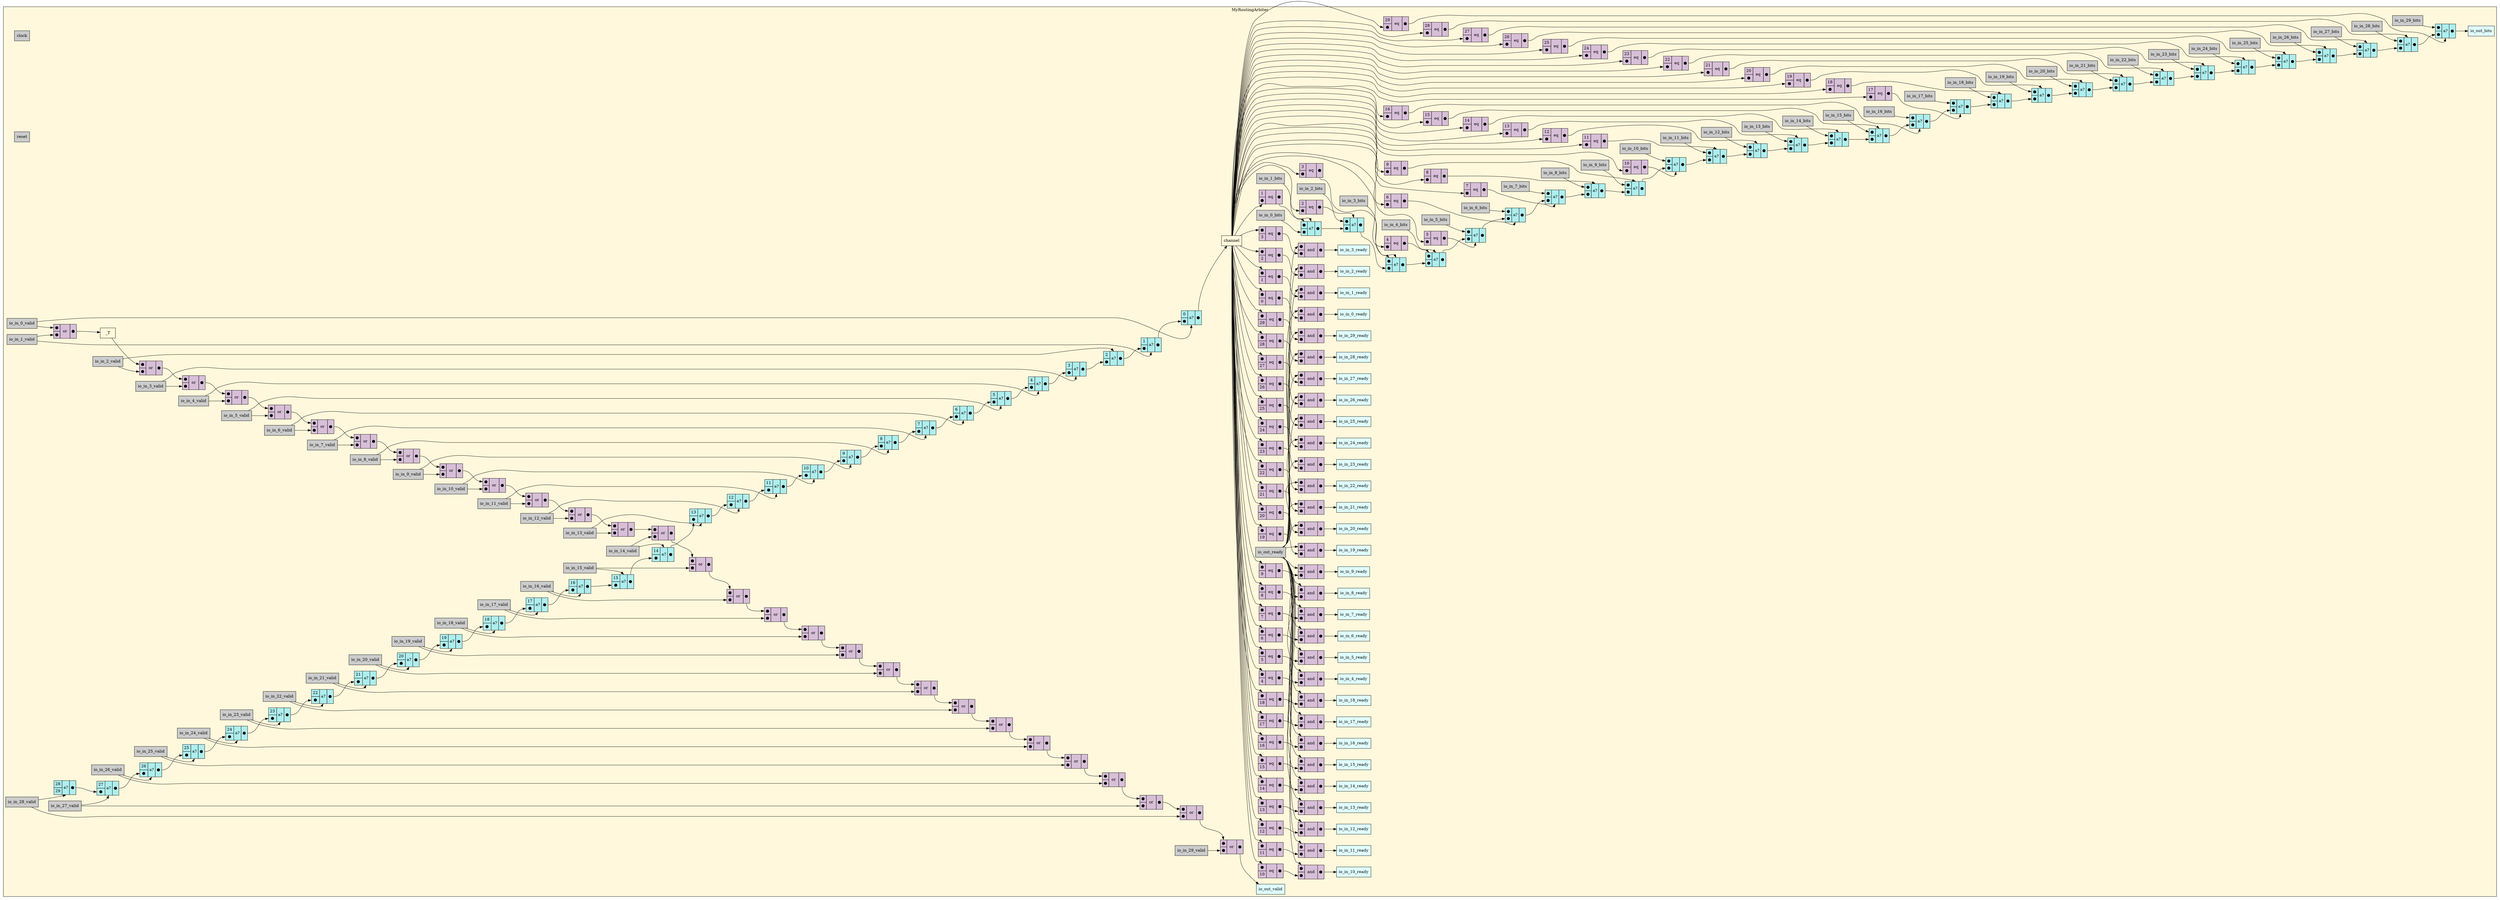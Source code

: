 digraph MyRoutingArbiter {
stylesheet = "styles.css"
rankdir="LR" 

subgraph cluster_MyRoutingArbiter {
  label="MyRoutingArbiter"
  URL=""
  bgcolor="#FFF8DC"
  cluster_MyRoutingArbiter_clock [shape = "rectangle" style="filled" fillcolor="#CCCCCC" label="clock" rank="0"]
     
cluster_MyRoutingArbiter_reset [shape = "rectangle" style="filled" fillcolor="#CCCCCC" label="reset" rank="0"]
     
cluster_MyRoutingArbiter_io_in_0_valid [shape = "rectangle" style="filled" fillcolor="#CCCCCC" label="io_in_0_valid" rank="0"]
     
cluster_MyRoutingArbiter_io_in_0_bits [shape = "rectangle" style="filled" fillcolor="#CCCCCC" label="io_in_0_bits" rank="0"]
     
cluster_MyRoutingArbiter_io_in_1_valid [shape = "rectangle" style="filled" fillcolor="#CCCCCC" label="io_in_1_valid" rank="0"]
     
cluster_MyRoutingArbiter_io_in_1_bits [shape = "rectangle" style="filled" fillcolor="#CCCCCC" label="io_in_1_bits" rank="0"]
     
cluster_MyRoutingArbiter_io_in_2_valid [shape = "rectangle" style="filled" fillcolor="#CCCCCC" label="io_in_2_valid" rank="0"]
     
cluster_MyRoutingArbiter_io_in_2_bits [shape = "rectangle" style="filled" fillcolor="#CCCCCC" label="io_in_2_bits" rank="0"]
     
cluster_MyRoutingArbiter_io_in_3_valid [shape = "rectangle" style="filled" fillcolor="#CCCCCC" label="io_in_3_valid" rank="0"]
     
cluster_MyRoutingArbiter_io_in_3_bits [shape = "rectangle" style="filled" fillcolor="#CCCCCC" label="io_in_3_bits" rank="0"]
     
cluster_MyRoutingArbiter_io_in_4_valid [shape = "rectangle" style="filled" fillcolor="#CCCCCC" label="io_in_4_valid" rank="0"]
     
cluster_MyRoutingArbiter_io_in_4_bits [shape = "rectangle" style="filled" fillcolor="#CCCCCC" label="io_in_4_bits" rank="0"]
     
cluster_MyRoutingArbiter_io_in_5_valid [shape = "rectangle" style="filled" fillcolor="#CCCCCC" label="io_in_5_valid" rank="0"]
     
cluster_MyRoutingArbiter_io_in_5_bits [shape = "rectangle" style="filled" fillcolor="#CCCCCC" label="io_in_5_bits" rank="0"]
     
cluster_MyRoutingArbiter_io_in_6_valid [shape = "rectangle" style="filled" fillcolor="#CCCCCC" label="io_in_6_valid" rank="0"]
     
cluster_MyRoutingArbiter_io_in_6_bits [shape = "rectangle" style="filled" fillcolor="#CCCCCC" label="io_in_6_bits" rank="0"]
     
cluster_MyRoutingArbiter_io_in_7_valid [shape = "rectangle" style="filled" fillcolor="#CCCCCC" label="io_in_7_valid" rank="0"]
     
cluster_MyRoutingArbiter_io_in_7_bits [shape = "rectangle" style="filled" fillcolor="#CCCCCC" label="io_in_7_bits" rank="0"]
     
cluster_MyRoutingArbiter_io_in_8_valid [shape = "rectangle" style="filled" fillcolor="#CCCCCC" label="io_in_8_valid" rank="0"]
     
cluster_MyRoutingArbiter_io_in_8_bits [shape = "rectangle" style="filled" fillcolor="#CCCCCC" label="io_in_8_bits" rank="0"]
     
cluster_MyRoutingArbiter_io_in_9_valid [shape = "rectangle" style="filled" fillcolor="#CCCCCC" label="io_in_9_valid" rank="0"]
     
cluster_MyRoutingArbiter_io_in_9_bits [shape = "rectangle" style="filled" fillcolor="#CCCCCC" label="io_in_9_bits" rank="0"]
     
cluster_MyRoutingArbiter_io_in_10_valid [shape = "rectangle" style="filled" fillcolor="#CCCCCC" label="io_in_10_valid" rank="0"]
     
cluster_MyRoutingArbiter_io_in_10_bits [shape = "rectangle" style="filled" fillcolor="#CCCCCC" label="io_in_10_bits" rank="0"]
     
cluster_MyRoutingArbiter_io_in_11_valid [shape = "rectangle" style="filled" fillcolor="#CCCCCC" label="io_in_11_valid" rank="0"]
     
cluster_MyRoutingArbiter_io_in_11_bits [shape = "rectangle" style="filled" fillcolor="#CCCCCC" label="io_in_11_bits" rank="0"]
     
cluster_MyRoutingArbiter_io_in_12_valid [shape = "rectangle" style="filled" fillcolor="#CCCCCC" label="io_in_12_valid" rank="0"]
     
cluster_MyRoutingArbiter_io_in_12_bits [shape = "rectangle" style="filled" fillcolor="#CCCCCC" label="io_in_12_bits" rank="0"]
     
cluster_MyRoutingArbiter_io_in_13_valid [shape = "rectangle" style="filled" fillcolor="#CCCCCC" label="io_in_13_valid" rank="0"]
     
cluster_MyRoutingArbiter_io_in_13_bits [shape = "rectangle" style="filled" fillcolor="#CCCCCC" label="io_in_13_bits" rank="0"]
     
cluster_MyRoutingArbiter_io_in_14_valid [shape = "rectangle" style="filled" fillcolor="#CCCCCC" label="io_in_14_valid" rank="0"]
     
cluster_MyRoutingArbiter_io_in_14_bits [shape = "rectangle" style="filled" fillcolor="#CCCCCC" label="io_in_14_bits" rank="0"]
     
cluster_MyRoutingArbiter_io_in_15_valid [shape = "rectangle" style="filled" fillcolor="#CCCCCC" label="io_in_15_valid" rank="0"]
     
cluster_MyRoutingArbiter_io_in_15_bits [shape = "rectangle" style="filled" fillcolor="#CCCCCC" label="io_in_15_bits" rank="0"]
     
cluster_MyRoutingArbiter_io_in_16_valid [shape = "rectangle" style="filled" fillcolor="#CCCCCC" label="io_in_16_valid" rank="0"]
     
cluster_MyRoutingArbiter_io_in_16_bits [shape = "rectangle" style="filled" fillcolor="#CCCCCC" label="io_in_16_bits" rank="0"]
     
cluster_MyRoutingArbiter_io_in_17_valid [shape = "rectangle" style="filled" fillcolor="#CCCCCC" label="io_in_17_valid" rank="0"]
     
cluster_MyRoutingArbiter_io_in_17_bits [shape = "rectangle" style="filled" fillcolor="#CCCCCC" label="io_in_17_bits" rank="0"]
     
cluster_MyRoutingArbiter_io_in_18_valid [shape = "rectangle" style="filled" fillcolor="#CCCCCC" label="io_in_18_valid" rank="0"]
     
cluster_MyRoutingArbiter_io_in_18_bits [shape = "rectangle" style="filled" fillcolor="#CCCCCC" label="io_in_18_bits" rank="0"]
     
cluster_MyRoutingArbiter_io_in_19_valid [shape = "rectangle" style="filled" fillcolor="#CCCCCC" label="io_in_19_valid" rank="0"]
     
cluster_MyRoutingArbiter_io_in_19_bits [shape = "rectangle" style="filled" fillcolor="#CCCCCC" label="io_in_19_bits" rank="0"]
     
cluster_MyRoutingArbiter_io_in_20_valid [shape = "rectangle" style="filled" fillcolor="#CCCCCC" label="io_in_20_valid" rank="0"]
     
cluster_MyRoutingArbiter_io_in_20_bits [shape = "rectangle" style="filled" fillcolor="#CCCCCC" label="io_in_20_bits" rank="0"]
     
cluster_MyRoutingArbiter_io_in_21_valid [shape = "rectangle" style="filled" fillcolor="#CCCCCC" label="io_in_21_valid" rank="0"]
     
cluster_MyRoutingArbiter_io_in_21_bits [shape = "rectangle" style="filled" fillcolor="#CCCCCC" label="io_in_21_bits" rank="0"]
     
cluster_MyRoutingArbiter_io_in_22_valid [shape = "rectangle" style="filled" fillcolor="#CCCCCC" label="io_in_22_valid" rank="0"]
     
cluster_MyRoutingArbiter_io_in_22_bits [shape = "rectangle" style="filled" fillcolor="#CCCCCC" label="io_in_22_bits" rank="0"]
     
cluster_MyRoutingArbiter_io_in_23_valid [shape = "rectangle" style="filled" fillcolor="#CCCCCC" label="io_in_23_valid" rank="0"]
     
cluster_MyRoutingArbiter_io_in_23_bits [shape = "rectangle" style="filled" fillcolor="#CCCCCC" label="io_in_23_bits" rank="0"]
     
cluster_MyRoutingArbiter_io_in_24_valid [shape = "rectangle" style="filled" fillcolor="#CCCCCC" label="io_in_24_valid" rank="0"]
     
cluster_MyRoutingArbiter_io_in_24_bits [shape = "rectangle" style="filled" fillcolor="#CCCCCC" label="io_in_24_bits" rank="0"]
     
cluster_MyRoutingArbiter_io_in_25_valid [shape = "rectangle" style="filled" fillcolor="#CCCCCC" label="io_in_25_valid" rank="0"]
     
cluster_MyRoutingArbiter_io_in_25_bits [shape = "rectangle" style="filled" fillcolor="#CCCCCC" label="io_in_25_bits" rank="0"]
     
cluster_MyRoutingArbiter_io_in_26_valid [shape = "rectangle" style="filled" fillcolor="#CCCCCC" label="io_in_26_valid" rank="0"]
     
cluster_MyRoutingArbiter_io_in_26_bits [shape = "rectangle" style="filled" fillcolor="#CCCCCC" label="io_in_26_bits" rank="0"]
     
cluster_MyRoutingArbiter_io_in_27_valid [shape = "rectangle" style="filled" fillcolor="#CCCCCC" label="io_in_27_valid" rank="0"]
     
cluster_MyRoutingArbiter_io_in_27_bits [shape = "rectangle" style="filled" fillcolor="#CCCCCC" label="io_in_27_bits" rank="0"]
     
cluster_MyRoutingArbiter_io_in_28_valid [shape = "rectangle" style="filled" fillcolor="#CCCCCC" label="io_in_28_valid" rank="0"]
     
cluster_MyRoutingArbiter_io_in_28_bits [shape = "rectangle" style="filled" fillcolor="#CCCCCC" label="io_in_28_bits" rank="0"]
     
cluster_MyRoutingArbiter_io_in_29_valid [shape = "rectangle" style="filled" fillcolor="#CCCCCC" label="io_in_29_valid" rank="0"]
     
cluster_MyRoutingArbiter_io_in_29_bits [shape = "rectangle" style="filled" fillcolor="#CCCCCC" label="io_in_29_bits" rank="0"]
     
cluster_MyRoutingArbiter_io_out_ready [shape = "rectangle" style="filled" fillcolor="#CCCCCC" label="io_out_ready" rank="0"]
     
cluster_MyRoutingArbiter_io_in_0_ready [shape = "rectangle" style="filled" fillcolor="#E0FFFF" label="io_in_0_ready" rank="1000"]
     
cluster_MyRoutingArbiter_io_in_1_ready [shape = "rectangle" style="filled" fillcolor="#E0FFFF" label="io_in_1_ready" rank="1000"]
     
cluster_MyRoutingArbiter_io_in_2_ready [shape = "rectangle" style="filled" fillcolor="#E0FFFF" label="io_in_2_ready" rank="1000"]
     
cluster_MyRoutingArbiter_io_in_3_ready [shape = "rectangle" style="filled" fillcolor="#E0FFFF" label="io_in_3_ready" rank="1000"]
     
cluster_MyRoutingArbiter_io_in_4_ready [shape = "rectangle" style="filled" fillcolor="#E0FFFF" label="io_in_4_ready" rank="1000"]
     
cluster_MyRoutingArbiter_io_in_5_ready [shape = "rectangle" style="filled" fillcolor="#E0FFFF" label="io_in_5_ready" rank="1000"]
     
cluster_MyRoutingArbiter_io_in_6_ready [shape = "rectangle" style="filled" fillcolor="#E0FFFF" label="io_in_6_ready" rank="1000"]
     
cluster_MyRoutingArbiter_io_in_7_ready [shape = "rectangle" style="filled" fillcolor="#E0FFFF" label="io_in_7_ready" rank="1000"]
     
cluster_MyRoutingArbiter_io_in_8_ready [shape = "rectangle" style="filled" fillcolor="#E0FFFF" label="io_in_8_ready" rank="1000"]
     
cluster_MyRoutingArbiter_io_in_9_ready [shape = "rectangle" style="filled" fillcolor="#E0FFFF" label="io_in_9_ready" rank="1000"]
     
cluster_MyRoutingArbiter_io_in_10_ready [shape = "rectangle" style="filled" fillcolor="#E0FFFF" label="io_in_10_ready" rank="1000"]
     
cluster_MyRoutingArbiter_io_in_11_ready [shape = "rectangle" style="filled" fillcolor="#E0FFFF" label="io_in_11_ready" rank="1000"]
     
cluster_MyRoutingArbiter_io_in_12_ready [shape = "rectangle" style="filled" fillcolor="#E0FFFF" label="io_in_12_ready" rank="1000"]
     
cluster_MyRoutingArbiter_io_in_13_ready [shape = "rectangle" style="filled" fillcolor="#E0FFFF" label="io_in_13_ready" rank="1000"]
     
cluster_MyRoutingArbiter_io_in_14_ready [shape = "rectangle" style="filled" fillcolor="#E0FFFF" label="io_in_14_ready" rank="1000"]
     
cluster_MyRoutingArbiter_io_in_15_ready [shape = "rectangle" style="filled" fillcolor="#E0FFFF" label="io_in_15_ready" rank="1000"]
     
cluster_MyRoutingArbiter_io_in_16_ready [shape = "rectangle" style="filled" fillcolor="#E0FFFF" label="io_in_16_ready" rank="1000"]
     
cluster_MyRoutingArbiter_io_in_17_ready [shape = "rectangle" style="filled" fillcolor="#E0FFFF" label="io_in_17_ready" rank="1000"]
     
cluster_MyRoutingArbiter_io_in_18_ready [shape = "rectangle" style="filled" fillcolor="#E0FFFF" label="io_in_18_ready" rank="1000"]
     
cluster_MyRoutingArbiter_io_in_19_ready [shape = "rectangle" style="filled" fillcolor="#E0FFFF" label="io_in_19_ready" rank="1000"]
     
cluster_MyRoutingArbiter_io_in_20_ready [shape = "rectangle" style="filled" fillcolor="#E0FFFF" label="io_in_20_ready" rank="1000"]
     
cluster_MyRoutingArbiter_io_in_21_ready [shape = "rectangle" style="filled" fillcolor="#E0FFFF" label="io_in_21_ready" rank="1000"]
     
cluster_MyRoutingArbiter_io_in_22_ready [shape = "rectangle" style="filled" fillcolor="#E0FFFF" label="io_in_22_ready" rank="1000"]
     
cluster_MyRoutingArbiter_io_in_23_ready [shape = "rectangle" style="filled" fillcolor="#E0FFFF" label="io_in_23_ready" rank="1000"]
     
cluster_MyRoutingArbiter_io_in_24_ready [shape = "rectangle" style="filled" fillcolor="#E0FFFF" label="io_in_24_ready" rank="1000"]
     
cluster_MyRoutingArbiter_io_in_25_ready [shape = "rectangle" style="filled" fillcolor="#E0FFFF" label="io_in_25_ready" rank="1000"]
     
cluster_MyRoutingArbiter_io_in_26_ready [shape = "rectangle" style="filled" fillcolor="#E0FFFF" label="io_in_26_ready" rank="1000"]
     
cluster_MyRoutingArbiter_io_in_27_ready [shape = "rectangle" style="filled" fillcolor="#E0FFFF" label="io_in_27_ready" rank="1000"]
     
cluster_MyRoutingArbiter_io_in_28_ready [shape = "rectangle" style="filled" fillcolor="#E0FFFF" label="io_in_28_ready" rank="1000"]
     
cluster_MyRoutingArbiter_io_in_29_ready [shape = "rectangle" style="filled" fillcolor="#E0FFFF" label="io_in_29_ready" rank="1000"]
     
cluster_MyRoutingArbiter_io_out_valid [shape = "rectangle" style="filled" fillcolor="#E0FFFF" label="io_out_valid" rank="1000"]
     
cluster_MyRoutingArbiter_io_out_bits [shape = "rectangle" style="filled" fillcolor="#E0FFFF" label="io_out_bits" rank="1000"]
     
cluster_MyRoutingArbiter__T [label = "_T" shape="rectangle"]; 

op_or_1 [shape = "plaintext" label=<
<TABLE BORDER="0" CELLBORDER="1" CELLSPACING="0" CELLPADDING="4" BGCOLOR="#D8BFD8">
  <TR>
    <TD PORT="in1">&#x25cf;</TD>
    <TD ROWSPAN="2" > or </TD>
    <TD ROWSPAN="2" PORT="out">&#x25cf;</TD>
  </TR>
  <TR>
    <TD PORT="in2">&#x25cf;</TD>
  </TR>
</TABLE>>];
       
cluster_MyRoutingArbiter_channel [label = "channel" shape="rectangle"]; 

mux_348500834 [shape = "plaintext" label=<
<TABLE BORDER="0" CELLBORDER="1" CELLSPACING="0" CELLPADDING="4" BGCOLOR="#AFEEEE">
  <TR>
    <TD PORT="in1">0</TD>
    <TD ROWSPAN="2" PORT="select">a?</TD>
    <TD ROWSPAN="2" PORT="out">&#x25cf;</TD>
  </TR>
  <TR>
    <TD PORT="in2">&#x25cf;</TD>
  </TR>
</TABLE>>];
       

mux_1661312692 [shape = "plaintext" label=<
<TABLE BORDER="0" CELLBORDER="1" CELLSPACING="0" CELLPADDING="4" BGCOLOR="#AFEEEE">
  <TR>
    <TD PORT="in1">1</TD>
    <TD ROWSPAN="2" PORT="select">a?</TD>
    <TD ROWSPAN="2" PORT="out">&#x25cf;</TD>
  </TR>
  <TR>
    <TD PORT="in2">&#x25cf;</TD>
  </TR>
</TABLE>>];
       

mux_1876511499 [shape = "plaintext" label=<
<TABLE BORDER="0" CELLBORDER="1" CELLSPACING="0" CELLPADDING="4" BGCOLOR="#AFEEEE">
  <TR>
    <TD PORT="in1">2</TD>
    <TD ROWSPAN="2" PORT="select">a?</TD>
    <TD ROWSPAN="2" PORT="out">&#x25cf;</TD>
  </TR>
  <TR>
    <TD PORT="in2">&#x25cf;</TD>
  </TR>
</TABLE>>];
       

mux_1001057051 [shape = "plaintext" label=<
<TABLE BORDER="0" CELLBORDER="1" CELLSPACING="0" CELLPADDING="4" BGCOLOR="#AFEEEE">
  <TR>
    <TD PORT="in1">3</TD>
    <TD ROWSPAN="2" PORT="select">a?</TD>
    <TD ROWSPAN="2" PORT="out">&#x25cf;</TD>
  </TR>
  <TR>
    <TD PORT="in2">&#x25cf;</TD>
  </TR>
</TABLE>>];
       

mux_1150157847 [shape = "plaintext" label=<
<TABLE BORDER="0" CELLBORDER="1" CELLSPACING="0" CELLPADDING="4" BGCOLOR="#AFEEEE">
  <TR>
    <TD PORT="in1">4</TD>
    <TD ROWSPAN="2" PORT="select">a?</TD>
    <TD ROWSPAN="2" PORT="out">&#x25cf;</TD>
  </TR>
  <TR>
    <TD PORT="in2">&#x25cf;</TD>
  </TR>
</TABLE>>];
       

mux_251169117 [shape = "plaintext" label=<
<TABLE BORDER="0" CELLBORDER="1" CELLSPACING="0" CELLPADDING="4" BGCOLOR="#AFEEEE">
  <TR>
    <TD PORT="in1">5</TD>
    <TD ROWSPAN="2" PORT="select">a?</TD>
    <TD ROWSPAN="2" PORT="out">&#x25cf;</TD>
  </TR>
  <TR>
    <TD PORT="in2">&#x25cf;</TD>
  </TR>
</TABLE>>];
       

mux_1549255497 [shape = "plaintext" label=<
<TABLE BORDER="0" CELLBORDER="1" CELLSPACING="0" CELLPADDING="4" BGCOLOR="#AFEEEE">
  <TR>
    <TD PORT="in1">6</TD>
    <TD ROWSPAN="2" PORT="select">a?</TD>
    <TD ROWSPAN="2" PORT="out">&#x25cf;</TD>
  </TR>
  <TR>
    <TD PORT="in2">&#x25cf;</TD>
  </TR>
</TABLE>>];
       

mux_647947457 [shape = "plaintext" label=<
<TABLE BORDER="0" CELLBORDER="1" CELLSPACING="0" CELLPADDING="4" BGCOLOR="#AFEEEE">
  <TR>
    <TD PORT="in1">7</TD>
    <TD ROWSPAN="2" PORT="select">a?</TD>
    <TD ROWSPAN="2" PORT="out">&#x25cf;</TD>
  </TR>
  <TR>
    <TD PORT="in2">&#x25cf;</TD>
  </TR>
</TABLE>>];
       

mux_892818753 [shape = "plaintext" label=<
<TABLE BORDER="0" CELLBORDER="1" CELLSPACING="0" CELLPADDING="4" BGCOLOR="#AFEEEE">
  <TR>
    <TD PORT="in1">8</TD>
    <TD ROWSPAN="2" PORT="select">a?</TD>
    <TD ROWSPAN="2" PORT="out">&#x25cf;</TD>
  </TR>
  <TR>
    <TD PORT="in2">&#x25cf;</TD>
  </TR>
</TABLE>>];
       

mux_1576824230 [shape = "plaintext" label=<
<TABLE BORDER="0" CELLBORDER="1" CELLSPACING="0" CELLPADDING="4" BGCOLOR="#AFEEEE">
  <TR>
    <TD PORT="in1">9</TD>
    <TD ROWSPAN="2" PORT="select">a?</TD>
    <TD ROWSPAN="2" PORT="out">&#x25cf;</TD>
  </TR>
  <TR>
    <TD PORT="in2">&#x25cf;</TD>
  </TR>
</TABLE>>];
       

mux_191471469 [shape = "plaintext" label=<
<TABLE BORDER="0" CELLBORDER="1" CELLSPACING="0" CELLPADDING="4" BGCOLOR="#AFEEEE">
  <TR>
    <TD PORT="in1">10</TD>
    <TD ROWSPAN="2" PORT="select">a?</TD>
    <TD ROWSPAN="2" PORT="out">&#x25cf;</TD>
  </TR>
  <TR>
    <TD PORT="in2">&#x25cf;</TD>
  </TR>
</TABLE>>];
       

mux_1611454034 [shape = "plaintext" label=<
<TABLE BORDER="0" CELLBORDER="1" CELLSPACING="0" CELLPADDING="4" BGCOLOR="#AFEEEE">
  <TR>
    <TD PORT="in1">11</TD>
    <TD ROWSPAN="2" PORT="select">a?</TD>
    <TD ROWSPAN="2" PORT="out">&#x25cf;</TD>
  </TR>
  <TR>
    <TD PORT="in2">&#x25cf;</TD>
  </TR>
</TABLE>>];
       

mux_1028918048 [shape = "plaintext" label=<
<TABLE BORDER="0" CELLBORDER="1" CELLSPACING="0" CELLPADDING="4" BGCOLOR="#AFEEEE">
  <TR>
    <TD PORT="in1">12</TD>
    <TD ROWSPAN="2" PORT="select">a?</TD>
    <TD ROWSPAN="2" PORT="out">&#x25cf;</TD>
  </TR>
  <TR>
    <TD PORT="in2">&#x25cf;</TD>
  </TR>
</TABLE>>];
       

mux_861825707 [shape = "plaintext" label=<
<TABLE BORDER="0" CELLBORDER="1" CELLSPACING="0" CELLPADDING="4" BGCOLOR="#AFEEEE">
  <TR>
    <TD PORT="in1">13</TD>
    <TD ROWSPAN="2" PORT="select">a?</TD>
    <TD ROWSPAN="2" PORT="out">&#x25cf;</TD>
  </TR>
  <TR>
    <TD PORT="in2">&#x25cf;</TD>
  </TR>
</TABLE>>];
       

mux_43661633 [shape = "plaintext" label=<
<TABLE BORDER="0" CELLBORDER="1" CELLSPACING="0" CELLPADDING="4" BGCOLOR="#AFEEEE">
  <TR>
    <TD PORT="in1">14</TD>
    <TD ROWSPAN="2" PORT="select">a?</TD>
    <TD ROWSPAN="2" PORT="out">&#x25cf;</TD>
  </TR>
  <TR>
    <TD PORT="in2">&#x25cf;</TD>
  </TR>
</TABLE>>];
       

mux_840189421 [shape = "plaintext" label=<
<TABLE BORDER="0" CELLBORDER="1" CELLSPACING="0" CELLPADDING="4" BGCOLOR="#AFEEEE">
  <TR>
    <TD PORT="in1">15</TD>
    <TD ROWSPAN="2" PORT="select">a?</TD>
    <TD ROWSPAN="2" PORT="out">&#x25cf;</TD>
  </TR>
  <TR>
    <TD PORT="in2">&#x25cf;</TD>
  </TR>
</TABLE>>];
       

mux_1609506976 [shape = "plaintext" label=<
<TABLE BORDER="0" CELLBORDER="1" CELLSPACING="0" CELLPADDING="4" BGCOLOR="#AFEEEE">
  <TR>
    <TD PORT="in1">16</TD>
    <TD ROWSPAN="2" PORT="select">a?</TD>
    <TD ROWSPAN="2" PORT="out">&#x25cf;</TD>
  </TR>
  <TR>
    <TD PORT="in2">&#x25cf;</TD>
  </TR>
</TABLE>>];
       

mux_1405208108 [shape = "plaintext" label=<
<TABLE BORDER="0" CELLBORDER="1" CELLSPACING="0" CELLPADDING="4" BGCOLOR="#AFEEEE">
  <TR>
    <TD PORT="in1">17</TD>
    <TD ROWSPAN="2" PORT="select">a?</TD>
    <TD ROWSPAN="2" PORT="out">&#x25cf;</TD>
  </TR>
  <TR>
    <TD PORT="in2">&#x25cf;</TD>
  </TR>
</TABLE>>];
       

mux_1120452308 [shape = "plaintext" label=<
<TABLE BORDER="0" CELLBORDER="1" CELLSPACING="0" CELLPADDING="4" BGCOLOR="#AFEEEE">
  <TR>
    <TD PORT="in1">18</TD>
    <TD ROWSPAN="2" PORT="select">a?</TD>
    <TD ROWSPAN="2" PORT="out">&#x25cf;</TD>
  </TR>
  <TR>
    <TD PORT="in2">&#x25cf;</TD>
  </TR>
</TABLE>>];
       

mux_1469902414 [shape = "plaintext" label=<
<TABLE BORDER="0" CELLBORDER="1" CELLSPACING="0" CELLPADDING="4" BGCOLOR="#AFEEEE">
  <TR>
    <TD PORT="in1">19</TD>
    <TD ROWSPAN="2" PORT="select">a?</TD>
    <TD ROWSPAN="2" PORT="out">&#x25cf;</TD>
  </TR>
  <TR>
    <TD PORT="in2">&#x25cf;</TD>
  </TR>
</TABLE>>];
       

mux_670982095 [shape = "plaintext" label=<
<TABLE BORDER="0" CELLBORDER="1" CELLSPACING="0" CELLPADDING="4" BGCOLOR="#AFEEEE">
  <TR>
    <TD PORT="in1">20</TD>
    <TD ROWSPAN="2" PORT="select">a?</TD>
    <TD ROWSPAN="2" PORT="out">&#x25cf;</TD>
  </TR>
  <TR>
    <TD PORT="in2">&#x25cf;</TD>
  </TR>
</TABLE>>];
       

mux_46601109 [shape = "plaintext" label=<
<TABLE BORDER="0" CELLBORDER="1" CELLSPACING="0" CELLPADDING="4" BGCOLOR="#AFEEEE">
  <TR>
    <TD PORT="in1">21</TD>
    <TD ROWSPAN="2" PORT="select">a?</TD>
    <TD ROWSPAN="2" PORT="out">&#x25cf;</TD>
  </TR>
  <TR>
    <TD PORT="in2">&#x25cf;</TD>
  </TR>
</TABLE>>];
       

mux_811203032 [shape = "plaintext" label=<
<TABLE BORDER="0" CELLBORDER="1" CELLSPACING="0" CELLPADDING="4" BGCOLOR="#AFEEEE">
  <TR>
    <TD PORT="in1">22</TD>
    <TD ROWSPAN="2" PORT="select">a?</TD>
    <TD ROWSPAN="2" PORT="out">&#x25cf;</TD>
  </TR>
  <TR>
    <TD PORT="in2">&#x25cf;</TD>
  </TR>
</TABLE>>];
       

mux_2104308004 [shape = "plaintext" label=<
<TABLE BORDER="0" CELLBORDER="1" CELLSPACING="0" CELLPADDING="4" BGCOLOR="#AFEEEE">
  <TR>
    <TD PORT="in1">23</TD>
    <TD ROWSPAN="2" PORT="select">a?</TD>
    <TD ROWSPAN="2" PORT="out">&#x25cf;</TD>
  </TR>
  <TR>
    <TD PORT="in2">&#x25cf;</TD>
  </TR>
</TABLE>>];
       

mux_1565366589 [shape = "plaintext" label=<
<TABLE BORDER="0" CELLBORDER="1" CELLSPACING="0" CELLPADDING="4" BGCOLOR="#AFEEEE">
  <TR>
    <TD PORT="in1">24</TD>
    <TD ROWSPAN="2" PORT="select">a?</TD>
    <TD ROWSPAN="2" PORT="out">&#x25cf;</TD>
  </TR>
  <TR>
    <TD PORT="in2">&#x25cf;</TD>
  </TR>
</TABLE>>];
       

mux_1180020062 [shape = "plaintext" label=<
<TABLE BORDER="0" CELLBORDER="1" CELLSPACING="0" CELLPADDING="4" BGCOLOR="#AFEEEE">
  <TR>
    <TD PORT="in1">25</TD>
    <TD ROWSPAN="2" PORT="select">a?</TD>
    <TD ROWSPAN="2" PORT="out">&#x25cf;</TD>
  </TR>
  <TR>
    <TD PORT="in2">&#x25cf;</TD>
  </TR>
</TABLE>>];
       

mux_2136730116 [shape = "plaintext" label=<
<TABLE BORDER="0" CELLBORDER="1" CELLSPACING="0" CELLPADDING="4" BGCOLOR="#AFEEEE">
  <TR>
    <TD PORT="in1">26</TD>
    <TD ROWSPAN="2" PORT="select">a?</TD>
    <TD ROWSPAN="2" PORT="out">&#x25cf;</TD>
  </TR>
  <TR>
    <TD PORT="in2">&#x25cf;</TD>
  </TR>
</TABLE>>];
       

mux_1578109191 [shape = "plaintext" label=<
<TABLE BORDER="0" CELLBORDER="1" CELLSPACING="0" CELLPADDING="4" BGCOLOR="#AFEEEE">
  <TR>
    <TD PORT="in1">27</TD>
    <TD ROWSPAN="2" PORT="select">a?</TD>
    <TD ROWSPAN="2" PORT="out">&#x25cf;</TD>
  </TR>
  <TR>
    <TD PORT="in2">&#x25cf;</TD>
  </TR>
</TABLE>>];
       

mux_1706499515 [shape = "plaintext" label=<
<TABLE BORDER="0" CELLBORDER="1" CELLSPACING="0" CELLPADDING="4" BGCOLOR="#AFEEEE">
  <TR>
    <TD PORT="in1">28</TD>
    <TD ROWSPAN="2" PORT="select">a?</TD>
    <TD ROWSPAN="2" PORT="out">&#x25cf;</TD>
  </TR>
  <TR>
    <TD PORT="in2">29</TD>
  </TR>
</TABLE>>];
       

op_and_2 [shape = "plaintext" label=<
<TABLE BORDER="0" CELLBORDER="1" CELLSPACING="0" CELLPADDING="4" BGCOLOR="#D8BFD8">
  <TR>
    <TD PORT="in1">&#x25cf;</TD>
    <TD ROWSPAN="2" > and </TD>
    <TD ROWSPAN="2" PORT="out">&#x25cf;</TD>
  </TR>
  <TR>
    <TD PORT="in2">&#x25cf;</TD>
  </TR>
</TABLE>>];
       

op_eq_3 [shape = "plaintext" label=<
<TABLE BORDER="0" CELLBORDER="1" CELLSPACING="0" CELLPADDING="4" BGCOLOR="#D8BFD8">
  <TR>
    <TD PORT="in1">&#x25cf;</TD>
    <TD ROWSPAN="2" > eq </TD>
    <TD ROWSPAN="2" PORT="out">&#x25cf;</TD>
  </TR>
  <TR>
    <TD PORT="in2">0</TD>
  </TR>
</TABLE>>];
       

op_and_4 [shape = "plaintext" label=<
<TABLE BORDER="0" CELLBORDER="1" CELLSPACING="0" CELLPADDING="4" BGCOLOR="#D8BFD8">
  <TR>
    <TD PORT="in1">&#x25cf;</TD>
    <TD ROWSPAN="2" > and </TD>
    <TD ROWSPAN="2" PORT="out">&#x25cf;</TD>
  </TR>
  <TR>
    <TD PORT="in2">&#x25cf;</TD>
  </TR>
</TABLE>>];
       

op_eq_5 [shape = "plaintext" label=<
<TABLE BORDER="0" CELLBORDER="1" CELLSPACING="0" CELLPADDING="4" BGCOLOR="#D8BFD8">
  <TR>
    <TD PORT="in1">&#x25cf;</TD>
    <TD ROWSPAN="2" > eq </TD>
    <TD ROWSPAN="2" PORT="out">&#x25cf;</TD>
  </TR>
  <TR>
    <TD PORT="in2">1</TD>
  </TR>
</TABLE>>];
       

op_and_6 [shape = "plaintext" label=<
<TABLE BORDER="0" CELLBORDER="1" CELLSPACING="0" CELLPADDING="4" BGCOLOR="#D8BFD8">
  <TR>
    <TD PORT="in1">&#x25cf;</TD>
    <TD ROWSPAN="2" > and </TD>
    <TD ROWSPAN="2" PORT="out">&#x25cf;</TD>
  </TR>
  <TR>
    <TD PORT="in2">&#x25cf;</TD>
  </TR>
</TABLE>>];
       

op_eq_7 [shape = "plaintext" label=<
<TABLE BORDER="0" CELLBORDER="1" CELLSPACING="0" CELLPADDING="4" BGCOLOR="#D8BFD8">
  <TR>
    <TD PORT="in1">&#x25cf;</TD>
    <TD ROWSPAN="2" > eq </TD>
    <TD ROWSPAN="2" PORT="out">&#x25cf;</TD>
  </TR>
  <TR>
    <TD PORT="in2">2</TD>
  </TR>
</TABLE>>];
       

op_and_8 [shape = "plaintext" label=<
<TABLE BORDER="0" CELLBORDER="1" CELLSPACING="0" CELLPADDING="4" BGCOLOR="#D8BFD8">
  <TR>
    <TD PORT="in1">&#x25cf;</TD>
    <TD ROWSPAN="2" > and </TD>
    <TD ROWSPAN="2" PORT="out">&#x25cf;</TD>
  </TR>
  <TR>
    <TD PORT="in2">&#x25cf;</TD>
  </TR>
</TABLE>>];
       

op_eq_9 [shape = "plaintext" label=<
<TABLE BORDER="0" CELLBORDER="1" CELLSPACING="0" CELLPADDING="4" BGCOLOR="#D8BFD8">
  <TR>
    <TD PORT="in1">&#x25cf;</TD>
    <TD ROWSPAN="2" > eq </TD>
    <TD ROWSPAN="2" PORT="out">&#x25cf;</TD>
  </TR>
  <TR>
    <TD PORT="in2">3</TD>
  </TR>
</TABLE>>];
       

op_and_10 [shape = "plaintext" label=<
<TABLE BORDER="0" CELLBORDER="1" CELLSPACING="0" CELLPADDING="4" BGCOLOR="#D8BFD8">
  <TR>
    <TD PORT="in1">&#x25cf;</TD>
    <TD ROWSPAN="2" > and </TD>
    <TD ROWSPAN="2" PORT="out">&#x25cf;</TD>
  </TR>
  <TR>
    <TD PORT="in2">&#x25cf;</TD>
  </TR>
</TABLE>>];
       

op_eq_11 [shape = "plaintext" label=<
<TABLE BORDER="0" CELLBORDER="1" CELLSPACING="0" CELLPADDING="4" BGCOLOR="#D8BFD8">
  <TR>
    <TD PORT="in1">&#x25cf;</TD>
    <TD ROWSPAN="2" > eq </TD>
    <TD ROWSPAN="2" PORT="out">&#x25cf;</TD>
  </TR>
  <TR>
    <TD PORT="in2">4</TD>
  </TR>
</TABLE>>];
       

op_and_12 [shape = "plaintext" label=<
<TABLE BORDER="0" CELLBORDER="1" CELLSPACING="0" CELLPADDING="4" BGCOLOR="#D8BFD8">
  <TR>
    <TD PORT="in1">&#x25cf;</TD>
    <TD ROWSPAN="2" > and </TD>
    <TD ROWSPAN="2" PORT="out">&#x25cf;</TD>
  </TR>
  <TR>
    <TD PORT="in2">&#x25cf;</TD>
  </TR>
</TABLE>>];
       

op_eq_13 [shape = "plaintext" label=<
<TABLE BORDER="0" CELLBORDER="1" CELLSPACING="0" CELLPADDING="4" BGCOLOR="#D8BFD8">
  <TR>
    <TD PORT="in1">&#x25cf;</TD>
    <TD ROWSPAN="2" > eq </TD>
    <TD ROWSPAN="2" PORT="out">&#x25cf;</TD>
  </TR>
  <TR>
    <TD PORT="in2">5</TD>
  </TR>
</TABLE>>];
       

op_and_14 [shape = "plaintext" label=<
<TABLE BORDER="0" CELLBORDER="1" CELLSPACING="0" CELLPADDING="4" BGCOLOR="#D8BFD8">
  <TR>
    <TD PORT="in1">&#x25cf;</TD>
    <TD ROWSPAN="2" > and </TD>
    <TD ROWSPAN="2" PORT="out">&#x25cf;</TD>
  </TR>
  <TR>
    <TD PORT="in2">&#x25cf;</TD>
  </TR>
</TABLE>>];
       

op_eq_15 [shape = "plaintext" label=<
<TABLE BORDER="0" CELLBORDER="1" CELLSPACING="0" CELLPADDING="4" BGCOLOR="#D8BFD8">
  <TR>
    <TD PORT="in1">&#x25cf;</TD>
    <TD ROWSPAN="2" > eq </TD>
    <TD ROWSPAN="2" PORT="out">&#x25cf;</TD>
  </TR>
  <TR>
    <TD PORT="in2">6</TD>
  </TR>
</TABLE>>];
       

op_and_16 [shape = "plaintext" label=<
<TABLE BORDER="0" CELLBORDER="1" CELLSPACING="0" CELLPADDING="4" BGCOLOR="#D8BFD8">
  <TR>
    <TD PORT="in1">&#x25cf;</TD>
    <TD ROWSPAN="2" > and </TD>
    <TD ROWSPAN="2" PORT="out">&#x25cf;</TD>
  </TR>
  <TR>
    <TD PORT="in2">&#x25cf;</TD>
  </TR>
</TABLE>>];
       

op_eq_17 [shape = "plaintext" label=<
<TABLE BORDER="0" CELLBORDER="1" CELLSPACING="0" CELLPADDING="4" BGCOLOR="#D8BFD8">
  <TR>
    <TD PORT="in1">&#x25cf;</TD>
    <TD ROWSPAN="2" > eq </TD>
    <TD ROWSPAN="2" PORT="out">&#x25cf;</TD>
  </TR>
  <TR>
    <TD PORT="in2">7</TD>
  </TR>
</TABLE>>];
       

op_and_18 [shape = "plaintext" label=<
<TABLE BORDER="0" CELLBORDER="1" CELLSPACING="0" CELLPADDING="4" BGCOLOR="#D8BFD8">
  <TR>
    <TD PORT="in1">&#x25cf;</TD>
    <TD ROWSPAN="2" > and </TD>
    <TD ROWSPAN="2" PORT="out">&#x25cf;</TD>
  </TR>
  <TR>
    <TD PORT="in2">&#x25cf;</TD>
  </TR>
</TABLE>>];
       

op_eq_19 [shape = "plaintext" label=<
<TABLE BORDER="0" CELLBORDER="1" CELLSPACING="0" CELLPADDING="4" BGCOLOR="#D8BFD8">
  <TR>
    <TD PORT="in1">&#x25cf;</TD>
    <TD ROWSPAN="2" > eq </TD>
    <TD ROWSPAN="2" PORT="out">&#x25cf;</TD>
  </TR>
  <TR>
    <TD PORT="in2">8</TD>
  </TR>
</TABLE>>];
       

op_and_20 [shape = "plaintext" label=<
<TABLE BORDER="0" CELLBORDER="1" CELLSPACING="0" CELLPADDING="4" BGCOLOR="#D8BFD8">
  <TR>
    <TD PORT="in1">&#x25cf;</TD>
    <TD ROWSPAN="2" > and </TD>
    <TD ROWSPAN="2" PORT="out">&#x25cf;</TD>
  </TR>
  <TR>
    <TD PORT="in2">&#x25cf;</TD>
  </TR>
</TABLE>>];
       

op_eq_21 [shape = "plaintext" label=<
<TABLE BORDER="0" CELLBORDER="1" CELLSPACING="0" CELLPADDING="4" BGCOLOR="#D8BFD8">
  <TR>
    <TD PORT="in1">&#x25cf;</TD>
    <TD ROWSPAN="2" > eq </TD>
    <TD ROWSPAN="2" PORT="out">&#x25cf;</TD>
  </TR>
  <TR>
    <TD PORT="in2">9</TD>
  </TR>
</TABLE>>];
       

op_and_22 [shape = "plaintext" label=<
<TABLE BORDER="0" CELLBORDER="1" CELLSPACING="0" CELLPADDING="4" BGCOLOR="#D8BFD8">
  <TR>
    <TD PORT="in1">&#x25cf;</TD>
    <TD ROWSPAN="2" > and </TD>
    <TD ROWSPAN="2" PORT="out">&#x25cf;</TD>
  </TR>
  <TR>
    <TD PORT="in2">&#x25cf;</TD>
  </TR>
</TABLE>>];
       

op_eq_23 [shape = "plaintext" label=<
<TABLE BORDER="0" CELLBORDER="1" CELLSPACING="0" CELLPADDING="4" BGCOLOR="#D8BFD8">
  <TR>
    <TD PORT="in1">&#x25cf;</TD>
    <TD ROWSPAN="2" > eq </TD>
    <TD ROWSPAN="2" PORT="out">&#x25cf;</TD>
  </TR>
  <TR>
    <TD PORT="in2">10</TD>
  </TR>
</TABLE>>];
       

op_and_24 [shape = "plaintext" label=<
<TABLE BORDER="0" CELLBORDER="1" CELLSPACING="0" CELLPADDING="4" BGCOLOR="#D8BFD8">
  <TR>
    <TD PORT="in1">&#x25cf;</TD>
    <TD ROWSPAN="2" > and </TD>
    <TD ROWSPAN="2" PORT="out">&#x25cf;</TD>
  </TR>
  <TR>
    <TD PORT="in2">&#x25cf;</TD>
  </TR>
</TABLE>>];
       

op_eq_25 [shape = "plaintext" label=<
<TABLE BORDER="0" CELLBORDER="1" CELLSPACING="0" CELLPADDING="4" BGCOLOR="#D8BFD8">
  <TR>
    <TD PORT="in1">&#x25cf;</TD>
    <TD ROWSPAN="2" > eq </TD>
    <TD ROWSPAN="2" PORT="out">&#x25cf;</TD>
  </TR>
  <TR>
    <TD PORT="in2">11</TD>
  </TR>
</TABLE>>];
       

op_and_26 [shape = "plaintext" label=<
<TABLE BORDER="0" CELLBORDER="1" CELLSPACING="0" CELLPADDING="4" BGCOLOR="#D8BFD8">
  <TR>
    <TD PORT="in1">&#x25cf;</TD>
    <TD ROWSPAN="2" > and </TD>
    <TD ROWSPAN="2" PORT="out">&#x25cf;</TD>
  </TR>
  <TR>
    <TD PORT="in2">&#x25cf;</TD>
  </TR>
</TABLE>>];
       

op_eq_27 [shape = "plaintext" label=<
<TABLE BORDER="0" CELLBORDER="1" CELLSPACING="0" CELLPADDING="4" BGCOLOR="#D8BFD8">
  <TR>
    <TD PORT="in1">&#x25cf;</TD>
    <TD ROWSPAN="2" > eq </TD>
    <TD ROWSPAN="2" PORT="out">&#x25cf;</TD>
  </TR>
  <TR>
    <TD PORT="in2">12</TD>
  </TR>
</TABLE>>];
       

op_and_28 [shape = "plaintext" label=<
<TABLE BORDER="0" CELLBORDER="1" CELLSPACING="0" CELLPADDING="4" BGCOLOR="#D8BFD8">
  <TR>
    <TD PORT="in1">&#x25cf;</TD>
    <TD ROWSPAN="2" > and </TD>
    <TD ROWSPAN="2" PORT="out">&#x25cf;</TD>
  </TR>
  <TR>
    <TD PORT="in2">&#x25cf;</TD>
  </TR>
</TABLE>>];
       

op_eq_29 [shape = "plaintext" label=<
<TABLE BORDER="0" CELLBORDER="1" CELLSPACING="0" CELLPADDING="4" BGCOLOR="#D8BFD8">
  <TR>
    <TD PORT="in1">&#x25cf;</TD>
    <TD ROWSPAN="2" > eq </TD>
    <TD ROWSPAN="2" PORT="out">&#x25cf;</TD>
  </TR>
  <TR>
    <TD PORT="in2">13</TD>
  </TR>
</TABLE>>];
       

op_and_30 [shape = "plaintext" label=<
<TABLE BORDER="0" CELLBORDER="1" CELLSPACING="0" CELLPADDING="4" BGCOLOR="#D8BFD8">
  <TR>
    <TD PORT="in1">&#x25cf;</TD>
    <TD ROWSPAN="2" > and </TD>
    <TD ROWSPAN="2" PORT="out">&#x25cf;</TD>
  </TR>
  <TR>
    <TD PORT="in2">&#x25cf;</TD>
  </TR>
</TABLE>>];
       

op_eq_31 [shape = "plaintext" label=<
<TABLE BORDER="0" CELLBORDER="1" CELLSPACING="0" CELLPADDING="4" BGCOLOR="#D8BFD8">
  <TR>
    <TD PORT="in1">&#x25cf;</TD>
    <TD ROWSPAN="2" > eq </TD>
    <TD ROWSPAN="2" PORT="out">&#x25cf;</TD>
  </TR>
  <TR>
    <TD PORT="in2">14</TD>
  </TR>
</TABLE>>];
       

op_and_32 [shape = "plaintext" label=<
<TABLE BORDER="0" CELLBORDER="1" CELLSPACING="0" CELLPADDING="4" BGCOLOR="#D8BFD8">
  <TR>
    <TD PORT="in1">&#x25cf;</TD>
    <TD ROWSPAN="2" > and </TD>
    <TD ROWSPAN="2" PORT="out">&#x25cf;</TD>
  </TR>
  <TR>
    <TD PORT="in2">&#x25cf;</TD>
  </TR>
</TABLE>>];
       

op_eq_33 [shape = "plaintext" label=<
<TABLE BORDER="0" CELLBORDER="1" CELLSPACING="0" CELLPADDING="4" BGCOLOR="#D8BFD8">
  <TR>
    <TD PORT="in1">&#x25cf;</TD>
    <TD ROWSPAN="2" > eq </TD>
    <TD ROWSPAN="2" PORT="out">&#x25cf;</TD>
  </TR>
  <TR>
    <TD PORT="in2">15</TD>
  </TR>
</TABLE>>];
       

op_and_34 [shape = "plaintext" label=<
<TABLE BORDER="0" CELLBORDER="1" CELLSPACING="0" CELLPADDING="4" BGCOLOR="#D8BFD8">
  <TR>
    <TD PORT="in1">&#x25cf;</TD>
    <TD ROWSPAN="2" > and </TD>
    <TD ROWSPAN="2" PORT="out">&#x25cf;</TD>
  </TR>
  <TR>
    <TD PORT="in2">&#x25cf;</TD>
  </TR>
</TABLE>>];
       

op_eq_35 [shape = "plaintext" label=<
<TABLE BORDER="0" CELLBORDER="1" CELLSPACING="0" CELLPADDING="4" BGCOLOR="#D8BFD8">
  <TR>
    <TD PORT="in1">&#x25cf;</TD>
    <TD ROWSPAN="2" > eq </TD>
    <TD ROWSPAN="2" PORT="out">&#x25cf;</TD>
  </TR>
  <TR>
    <TD PORT="in2">16</TD>
  </TR>
</TABLE>>];
       

op_and_36 [shape = "plaintext" label=<
<TABLE BORDER="0" CELLBORDER="1" CELLSPACING="0" CELLPADDING="4" BGCOLOR="#D8BFD8">
  <TR>
    <TD PORT="in1">&#x25cf;</TD>
    <TD ROWSPAN="2" > and </TD>
    <TD ROWSPAN="2" PORT="out">&#x25cf;</TD>
  </TR>
  <TR>
    <TD PORT="in2">&#x25cf;</TD>
  </TR>
</TABLE>>];
       

op_eq_37 [shape = "plaintext" label=<
<TABLE BORDER="0" CELLBORDER="1" CELLSPACING="0" CELLPADDING="4" BGCOLOR="#D8BFD8">
  <TR>
    <TD PORT="in1">&#x25cf;</TD>
    <TD ROWSPAN="2" > eq </TD>
    <TD ROWSPAN="2" PORT="out">&#x25cf;</TD>
  </TR>
  <TR>
    <TD PORT="in2">17</TD>
  </TR>
</TABLE>>];
       

op_and_38 [shape = "plaintext" label=<
<TABLE BORDER="0" CELLBORDER="1" CELLSPACING="0" CELLPADDING="4" BGCOLOR="#D8BFD8">
  <TR>
    <TD PORT="in1">&#x25cf;</TD>
    <TD ROWSPAN="2" > and </TD>
    <TD ROWSPAN="2" PORT="out">&#x25cf;</TD>
  </TR>
  <TR>
    <TD PORT="in2">&#x25cf;</TD>
  </TR>
</TABLE>>];
       

op_eq_39 [shape = "plaintext" label=<
<TABLE BORDER="0" CELLBORDER="1" CELLSPACING="0" CELLPADDING="4" BGCOLOR="#D8BFD8">
  <TR>
    <TD PORT="in1">&#x25cf;</TD>
    <TD ROWSPAN="2" > eq </TD>
    <TD ROWSPAN="2" PORT="out">&#x25cf;</TD>
  </TR>
  <TR>
    <TD PORT="in2">18</TD>
  </TR>
</TABLE>>];
       

op_and_40 [shape = "plaintext" label=<
<TABLE BORDER="0" CELLBORDER="1" CELLSPACING="0" CELLPADDING="4" BGCOLOR="#D8BFD8">
  <TR>
    <TD PORT="in1">&#x25cf;</TD>
    <TD ROWSPAN="2" > and </TD>
    <TD ROWSPAN="2" PORT="out">&#x25cf;</TD>
  </TR>
  <TR>
    <TD PORT="in2">&#x25cf;</TD>
  </TR>
</TABLE>>];
       

op_eq_41 [shape = "plaintext" label=<
<TABLE BORDER="0" CELLBORDER="1" CELLSPACING="0" CELLPADDING="4" BGCOLOR="#D8BFD8">
  <TR>
    <TD PORT="in1">&#x25cf;</TD>
    <TD ROWSPAN="2" > eq </TD>
    <TD ROWSPAN="2" PORT="out">&#x25cf;</TD>
  </TR>
  <TR>
    <TD PORT="in2">19</TD>
  </TR>
</TABLE>>];
       

op_and_42 [shape = "plaintext" label=<
<TABLE BORDER="0" CELLBORDER="1" CELLSPACING="0" CELLPADDING="4" BGCOLOR="#D8BFD8">
  <TR>
    <TD PORT="in1">&#x25cf;</TD>
    <TD ROWSPAN="2" > and </TD>
    <TD ROWSPAN="2" PORT="out">&#x25cf;</TD>
  </TR>
  <TR>
    <TD PORT="in2">&#x25cf;</TD>
  </TR>
</TABLE>>];
       

op_eq_43 [shape = "plaintext" label=<
<TABLE BORDER="0" CELLBORDER="1" CELLSPACING="0" CELLPADDING="4" BGCOLOR="#D8BFD8">
  <TR>
    <TD PORT="in1">&#x25cf;</TD>
    <TD ROWSPAN="2" > eq </TD>
    <TD ROWSPAN="2" PORT="out">&#x25cf;</TD>
  </TR>
  <TR>
    <TD PORT="in2">20</TD>
  </TR>
</TABLE>>];
       

op_and_44 [shape = "plaintext" label=<
<TABLE BORDER="0" CELLBORDER="1" CELLSPACING="0" CELLPADDING="4" BGCOLOR="#D8BFD8">
  <TR>
    <TD PORT="in1">&#x25cf;</TD>
    <TD ROWSPAN="2" > and </TD>
    <TD ROWSPAN="2" PORT="out">&#x25cf;</TD>
  </TR>
  <TR>
    <TD PORT="in2">&#x25cf;</TD>
  </TR>
</TABLE>>];
       

op_eq_45 [shape = "plaintext" label=<
<TABLE BORDER="0" CELLBORDER="1" CELLSPACING="0" CELLPADDING="4" BGCOLOR="#D8BFD8">
  <TR>
    <TD PORT="in1">&#x25cf;</TD>
    <TD ROWSPAN="2" > eq </TD>
    <TD ROWSPAN="2" PORT="out">&#x25cf;</TD>
  </TR>
  <TR>
    <TD PORT="in2">21</TD>
  </TR>
</TABLE>>];
       

op_and_46 [shape = "plaintext" label=<
<TABLE BORDER="0" CELLBORDER="1" CELLSPACING="0" CELLPADDING="4" BGCOLOR="#D8BFD8">
  <TR>
    <TD PORT="in1">&#x25cf;</TD>
    <TD ROWSPAN="2" > and </TD>
    <TD ROWSPAN="2" PORT="out">&#x25cf;</TD>
  </TR>
  <TR>
    <TD PORT="in2">&#x25cf;</TD>
  </TR>
</TABLE>>];
       

op_eq_47 [shape = "plaintext" label=<
<TABLE BORDER="0" CELLBORDER="1" CELLSPACING="0" CELLPADDING="4" BGCOLOR="#D8BFD8">
  <TR>
    <TD PORT="in1">&#x25cf;</TD>
    <TD ROWSPAN="2" > eq </TD>
    <TD ROWSPAN="2" PORT="out">&#x25cf;</TD>
  </TR>
  <TR>
    <TD PORT="in2">22</TD>
  </TR>
</TABLE>>];
       

op_and_48 [shape = "plaintext" label=<
<TABLE BORDER="0" CELLBORDER="1" CELLSPACING="0" CELLPADDING="4" BGCOLOR="#D8BFD8">
  <TR>
    <TD PORT="in1">&#x25cf;</TD>
    <TD ROWSPAN="2" > and </TD>
    <TD ROWSPAN="2" PORT="out">&#x25cf;</TD>
  </TR>
  <TR>
    <TD PORT="in2">&#x25cf;</TD>
  </TR>
</TABLE>>];
       

op_eq_49 [shape = "plaintext" label=<
<TABLE BORDER="0" CELLBORDER="1" CELLSPACING="0" CELLPADDING="4" BGCOLOR="#D8BFD8">
  <TR>
    <TD PORT="in1">&#x25cf;</TD>
    <TD ROWSPAN="2" > eq </TD>
    <TD ROWSPAN="2" PORT="out">&#x25cf;</TD>
  </TR>
  <TR>
    <TD PORT="in2">23</TD>
  </TR>
</TABLE>>];
       

op_and_50 [shape = "plaintext" label=<
<TABLE BORDER="0" CELLBORDER="1" CELLSPACING="0" CELLPADDING="4" BGCOLOR="#D8BFD8">
  <TR>
    <TD PORT="in1">&#x25cf;</TD>
    <TD ROWSPAN="2" > and </TD>
    <TD ROWSPAN="2" PORT="out">&#x25cf;</TD>
  </TR>
  <TR>
    <TD PORT="in2">&#x25cf;</TD>
  </TR>
</TABLE>>];
       

op_eq_51 [shape = "plaintext" label=<
<TABLE BORDER="0" CELLBORDER="1" CELLSPACING="0" CELLPADDING="4" BGCOLOR="#D8BFD8">
  <TR>
    <TD PORT="in1">&#x25cf;</TD>
    <TD ROWSPAN="2" > eq </TD>
    <TD ROWSPAN="2" PORT="out">&#x25cf;</TD>
  </TR>
  <TR>
    <TD PORT="in2">24</TD>
  </TR>
</TABLE>>];
       

op_and_52 [shape = "plaintext" label=<
<TABLE BORDER="0" CELLBORDER="1" CELLSPACING="0" CELLPADDING="4" BGCOLOR="#D8BFD8">
  <TR>
    <TD PORT="in1">&#x25cf;</TD>
    <TD ROWSPAN="2" > and </TD>
    <TD ROWSPAN="2" PORT="out">&#x25cf;</TD>
  </TR>
  <TR>
    <TD PORT="in2">&#x25cf;</TD>
  </TR>
</TABLE>>];
       

op_eq_53 [shape = "plaintext" label=<
<TABLE BORDER="0" CELLBORDER="1" CELLSPACING="0" CELLPADDING="4" BGCOLOR="#D8BFD8">
  <TR>
    <TD PORT="in1">&#x25cf;</TD>
    <TD ROWSPAN="2" > eq </TD>
    <TD ROWSPAN="2" PORT="out">&#x25cf;</TD>
  </TR>
  <TR>
    <TD PORT="in2">25</TD>
  </TR>
</TABLE>>];
       

op_and_54 [shape = "plaintext" label=<
<TABLE BORDER="0" CELLBORDER="1" CELLSPACING="0" CELLPADDING="4" BGCOLOR="#D8BFD8">
  <TR>
    <TD PORT="in1">&#x25cf;</TD>
    <TD ROWSPAN="2" > and </TD>
    <TD ROWSPAN="2" PORT="out">&#x25cf;</TD>
  </TR>
  <TR>
    <TD PORT="in2">&#x25cf;</TD>
  </TR>
</TABLE>>];
       

op_eq_55 [shape = "plaintext" label=<
<TABLE BORDER="0" CELLBORDER="1" CELLSPACING="0" CELLPADDING="4" BGCOLOR="#D8BFD8">
  <TR>
    <TD PORT="in1">&#x25cf;</TD>
    <TD ROWSPAN="2" > eq </TD>
    <TD ROWSPAN="2" PORT="out">&#x25cf;</TD>
  </TR>
  <TR>
    <TD PORT="in2">26</TD>
  </TR>
</TABLE>>];
       

op_and_56 [shape = "plaintext" label=<
<TABLE BORDER="0" CELLBORDER="1" CELLSPACING="0" CELLPADDING="4" BGCOLOR="#D8BFD8">
  <TR>
    <TD PORT="in1">&#x25cf;</TD>
    <TD ROWSPAN="2" > and </TD>
    <TD ROWSPAN="2" PORT="out">&#x25cf;</TD>
  </TR>
  <TR>
    <TD PORT="in2">&#x25cf;</TD>
  </TR>
</TABLE>>];
       

op_eq_57 [shape = "plaintext" label=<
<TABLE BORDER="0" CELLBORDER="1" CELLSPACING="0" CELLPADDING="4" BGCOLOR="#D8BFD8">
  <TR>
    <TD PORT="in1">&#x25cf;</TD>
    <TD ROWSPAN="2" > eq </TD>
    <TD ROWSPAN="2" PORT="out">&#x25cf;</TD>
  </TR>
  <TR>
    <TD PORT="in2">27</TD>
  </TR>
</TABLE>>];
       

op_and_58 [shape = "plaintext" label=<
<TABLE BORDER="0" CELLBORDER="1" CELLSPACING="0" CELLPADDING="4" BGCOLOR="#D8BFD8">
  <TR>
    <TD PORT="in1">&#x25cf;</TD>
    <TD ROWSPAN="2" > and </TD>
    <TD ROWSPAN="2" PORT="out">&#x25cf;</TD>
  </TR>
  <TR>
    <TD PORT="in2">&#x25cf;</TD>
  </TR>
</TABLE>>];
       

op_eq_59 [shape = "plaintext" label=<
<TABLE BORDER="0" CELLBORDER="1" CELLSPACING="0" CELLPADDING="4" BGCOLOR="#D8BFD8">
  <TR>
    <TD PORT="in1">&#x25cf;</TD>
    <TD ROWSPAN="2" > eq </TD>
    <TD ROWSPAN="2" PORT="out">&#x25cf;</TD>
  </TR>
  <TR>
    <TD PORT="in2">28</TD>
  </TR>
</TABLE>>];
       

op_and_60 [shape = "plaintext" label=<
<TABLE BORDER="0" CELLBORDER="1" CELLSPACING="0" CELLPADDING="4" BGCOLOR="#D8BFD8">
  <TR>
    <TD PORT="in1">&#x25cf;</TD>
    <TD ROWSPAN="2" > and </TD>
    <TD ROWSPAN="2" PORT="out">&#x25cf;</TD>
  </TR>
  <TR>
    <TD PORT="in2">&#x25cf;</TD>
  </TR>
</TABLE>>];
       

op_eq_61 [shape = "plaintext" label=<
<TABLE BORDER="0" CELLBORDER="1" CELLSPACING="0" CELLPADDING="4" BGCOLOR="#D8BFD8">
  <TR>
    <TD PORT="in1">&#x25cf;</TD>
    <TD ROWSPAN="2" > eq </TD>
    <TD ROWSPAN="2" PORT="out">&#x25cf;</TD>
  </TR>
  <TR>
    <TD PORT="in2">29</TD>
  </TR>
</TABLE>>];
       

op_or_62 [shape = "plaintext" label=<
<TABLE BORDER="0" CELLBORDER="1" CELLSPACING="0" CELLPADDING="4" BGCOLOR="#D8BFD8">
  <TR>
    <TD PORT="in1">&#x25cf;</TD>
    <TD ROWSPAN="2" > or </TD>
    <TD ROWSPAN="2" PORT="out">&#x25cf;</TD>
  </TR>
  <TR>
    <TD PORT="in2">&#x25cf;</TD>
  </TR>
</TABLE>>];
       

op_or_63 [shape = "plaintext" label=<
<TABLE BORDER="0" CELLBORDER="1" CELLSPACING="0" CELLPADDING="4" BGCOLOR="#D8BFD8">
  <TR>
    <TD PORT="in1">&#x25cf;</TD>
    <TD ROWSPAN="2" > or </TD>
    <TD ROWSPAN="2" PORT="out">&#x25cf;</TD>
  </TR>
  <TR>
    <TD PORT="in2">&#x25cf;</TD>
  </TR>
</TABLE>>];
       

op_or_64 [shape = "plaintext" label=<
<TABLE BORDER="0" CELLBORDER="1" CELLSPACING="0" CELLPADDING="4" BGCOLOR="#D8BFD8">
  <TR>
    <TD PORT="in1">&#x25cf;</TD>
    <TD ROWSPAN="2" > or </TD>
    <TD ROWSPAN="2" PORT="out">&#x25cf;</TD>
  </TR>
  <TR>
    <TD PORT="in2">&#x25cf;</TD>
  </TR>
</TABLE>>];
       

op_or_65 [shape = "plaintext" label=<
<TABLE BORDER="0" CELLBORDER="1" CELLSPACING="0" CELLPADDING="4" BGCOLOR="#D8BFD8">
  <TR>
    <TD PORT="in1">&#x25cf;</TD>
    <TD ROWSPAN="2" > or </TD>
    <TD ROWSPAN="2" PORT="out">&#x25cf;</TD>
  </TR>
  <TR>
    <TD PORT="in2">&#x25cf;</TD>
  </TR>
</TABLE>>];
       

op_or_66 [shape = "plaintext" label=<
<TABLE BORDER="0" CELLBORDER="1" CELLSPACING="0" CELLPADDING="4" BGCOLOR="#D8BFD8">
  <TR>
    <TD PORT="in1">&#x25cf;</TD>
    <TD ROWSPAN="2" > or </TD>
    <TD ROWSPAN="2" PORT="out">&#x25cf;</TD>
  </TR>
  <TR>
    <TD PORT="in2">&#x25cf;</TD>
  </TR>
</TABLE>>];
       

op_or_67 [shape = "plaintext" label=<
<TABLE BORDER="0" CELLBORDER="1" CELLSPACING="0" CELLPADDING="4" BGCOLOR="#D8BFD8">
  <TR>
    <TD PORT="in1">&#x25cf;</TD>
    <TD ROWSPAN="2" > or </TD>
    <TD ROWSPAN="2" PORT="out">&#x25cf;</TD>
  </TR>
  <TR>
    <TD PORT="in2">&#x25cf;</TD>
  </TR>
</TABLE>>];
       

op_or_68 [shape = "plaintext" label=<
<TABLE BORDER="0" CELLBORDER="1" CELLSPACING="0" CELLPADDING="4" BGCOLOR="#D8BFD8">
  <TR>
    <TD PORT="in1">&#x25cf;</TD>
    <TD ROWSPAN="2" > or </TD>
    <TD ROWSPAN="2" PORT="out">&#x25cf;</TD>
  </TR>
  <TR>
    <TD PORT="in2">&#x25cf;</TD>
  </TR>
</TABLE>>];
       

op_or_69 [shape = "plaintext" label=<
<TABLE BORDER="0" CELLBORDER="1" CELLSPACING="0" CELLPADDING="4" BGCOLOR="#D8BFD8">
  <TR>
    <TD PORT="in1">&#x25cf;</TD>
    <TD ROWSPAN="2" > or </TD>
    <TD ROWSPAN="2" PORT="out">&#x25cf;</TD>
  </TR>
  <TR>
    <TD PORT="in2">&#x25cf;</TD>
  </TR>
</TABLE>>];
       

op_or_70 [shape = "plaintext" label=<
<TABLE BORDER="0" CELLBORDER="1" CELLSPACING="0" CELLPADDING="4" BGCOLOR="#D8BFD8">
  <TR>
    <TD PORT="in1">&#x25cf;</TD>
    <TD ROWSPAN="2" > or </TD>
    <TD ROWSPAN="2" PORT="out">&#x25cf;</TD>
  </TR>
  <TR>
    <TD PORT="in2">&#x25cf;</TD>
  </TR>
</TABLE>>];
       

op_or_71 [shape = "plaintext" label=<
<TABLE BORDER="0" CELLBORDER="1" CELLSPACING="0" CELLPADDING="4" BGCOLOR="#D8BFD8">
  <TR>
    <TD PORT="in1">&#x25cf;</TD>
    <TD ROWSPAN="2" > or </TD>
    <TD ROWSPAN="2" PORT="out">&#x25cf;</TD>
  </TR>
  <TR>
    <TD PORT="in2">&#x25cf;</TD>
  </TR>
</TABLE>>];
       

op_or_72 [shape = "plaintext" label=<
<TABLE BORDER="0" CELLBORDER="1" CELLSPACING="0" CELLPADDING="4" BGCOLOR="#D8BFD8">
  <TR>
    <TD PORT="in1">&#x25cf;</TD>
    <TD ROWSPAN="2" > or </TD>
    <TD ROWSPAN="2" PORT="out">&#x25cf;</TD>
  </TR>
  <TR>
    <TD PORT="in2">&#x25cf;</TD>
  </TR>
</TABLE>>];
       

op_or_73 [shape = "plaintext" label=<
<TABLE BORDER="0" CELLBORDER="1" CELLSPACING="0" CELLPADDING="4" BGCOLOR="#D8BFD8">
  <TR>
    <TD PORT="in1">&#x25cf;</TD>
    <TD ROWSPAN="2" > or </TD>
    <TD ROWSPAN="2" PORT="out">&#x25cf;</TD>
  </TR>
  <TR>
    <TD PORT="in2">&#x25cf;</TD>
  </TR>
</TABLE>>];
       

op_or_74 [shape = "plaintext" label=<
<TABLE BORDER="0" CELLBORDER="1" CELLSPACING="0" CELLPADDING="4" BGCOLOR="#D8BFD8">
  <TR>
    <TD PORT="in1">&#x25cf;</TD>
    <TD ROWSPAN="2" > or </TD>
    <TD ROWSPAN="2" PORT="out">&#x25cf;</TD>
  </TR>
  <TR>
    <TD PORT="in2">&#x25cf;</TD>
  </TR>
</TABLE>>];
       

op_or_75 [shape = "plaintext" label=<
<TABLE BORDER="0" CELLBORDER="1" CELLSPACING="0" CELLPADDING="4" BGCOLOR="#D8BFD8">
  <TR>
    <TD PORT="in1">&#x25cf;</TD>
    <TD ROWSPAN="2" > or </TD>
    <TD ROWSPAN="2" PORT="out">&#x25cf;</TD>
  </TR>
  <TR>
    <TD PORT="in2">&#x25cf;</TD>
  </TR>
</TABLE>>];
       

op_or_76 [shape = "plaintext" label=<
<TABLE BORDER="0" CELLBORDER="1" CELLSPACING="0" CELLPADDING="4" BGCOLOR="#D8BFD8">
  <TR>
    <TD PORT="in1">&#x25cf;</TD>
    <TD ROWSPAN="2" > or </TD>
    <TD ROWSPAN="2" PORT="out">&#x25cf;</TD>
  </TR>
  <TR>
    <TD PORT="in2">&#x25cf;</TD>
  </TR>
</TABLE>>];
       

op_or_77 [shape = "plaintext" label=<
<TABLE BORDER="0" CELLBORDER="1" CELLSPACING="0" CELLPADDING="4" BGCOLOR="#D8BFD8">
  <TR>
    <TD PORT="in1">&#x25cf;</TD>
    <TD ROWSPAN="2" > or </TD>
    <TD ROWSPAN="2" PORT="out">&#x25cf;</TD>
  </TR>
  <TR>
    <TD PORT="in2">&#x25cf;</TD>
  </TR>
</TABLE>>];
       

op_or_78 [shape = "plaintext" label=<
<TABLE BORDER="0" CELLBORDER="1" CELLSPACING="0" CELLPADDING="4" BGCOLOR="#D8BFD8">
  <TR>
    <TD PORT="in1">&#x25cf;</TD>
    <TD ROWSPAN="2" > or </TD>
    <TD ROWSPAN="2" PORT="out">&#x25cf;</TD>
  </TR>
  <TR>
    <TD PORT="in2">&#x25cf;</TD>
  </TR>
</TABLE>>];
       

op_or_79 [shape = "plaintext" label=<
<TABLE BORDER="0" CELLBORDER="1" CELLSPACING="0" CELLPADDING="4" BGCOLOR="#D8BFD8">
  <TR>
    <TD PORT="in1">&#x25cf;</TD>
    <TD ROWSPAN="2" > or </TD>
    <TD ROWSPAN="2" PORT="out">&#x25cf;</TD>
  </TR>
  <TR>
    <TD PORT="in2">&#x25cf;</TD>
  </TR>
</TABLE>>];
       

op_or_80 [shape = "plaintext" label=<
<TABLE BORDER="0" CELLBORDER="1" CELLSPACING="0" CELLPADDING="4" BGCOLOR="#D8BFD8">
  <TR>
    <TD PORT="in1">&#x25cf;</TD>
    <TD ROWSPAN="2" > or </TD>
    <TD ROWSPAN="2" PORT="out">&#x25cf;</TD>
  </TR>
  <TR>
    <TD PORT="in2">&#x25cf;</TD>
  </TR>
</TABLE>>];
       

op_or_81 [shape = "plaintext" label=<
<TABLE BORDER="0" CELLBORDER="1" CELLSPACING="0" CELLPADDING="4" BGCOLOR="#D8BFD8">
  <TR>
    <TD PORT="in1">&#x25cf;</TD>
    <TD ROWSPAN="2" > or </TD>
    <TD ROWSPAN="2" PORT="out">&#x25cf;</TD>
  </TR>
  <TR>
    <TD PORT="in2">&#x25cf;</TD>
  </TR>
</TABLE>>];
       

op_or_82 [shape = "plaintext" label=<
<TABLE BORDER="0" CELLBORDER="1" CELLSPACING="0" CELLPADDING="4" BGCOLOR="#D8BFD8">
  <TR>
    <TD PORT="in1">&#x25cf;</TD>
    <TD ROWSPAN="2" > or </TD>
    <TD ROWSPAN="2" PORT="out">&#x25cf;</TD>
  </TR>
  <TR>
    <TD PORT="in2">&#x25cf;</TD>
  </TR>
</TABLE>>];
       

op_or_83 [shape = "plaintext" label=<
<TABLE BORDER="0" CELLBORDER="1" CELLSPACING="0" CELLPADDING="4" BGCOLOR="#D8BFD8">
  <TR>
    <TD PORT="in1">&#x25cf;</TD>
    <TD ROWSPAN="2" > or </TD>
    <TD ROWSPAN="2" PORT="out">&#x25cf;</TD>
  </TR>
  <TR>
    <TD PORT="in2">&#x25cf;</TD>
  </TR>
</TABLE>>];
       

op_or_84 [shape = "plaintext" label=<
<TABLE BORDER="0" CELLBORDER="1" CELLSPACING="0" CELLPADDING="4" BGCOLOR="#D8BFD8">
  <TR>
    <TD PORT="in1">&#x25cf;</TD>
    <TD ROWSPAN="2" > or </TD>
    <TD ROWSPAN="2" PORT="out">&#x25cf;</TD>
  </TR>
  <TR>
    <TD PORT="in2">&#x25cf;</TD>
  </TR>
</TABLE>>];
       

op_or_85 [shape = "plaintext" label=<
<TABLE BORDER="0" CELLBORDER="1" CELLSPACING="0" CELLPADDING="4" BGCOLOR="#D8BFD8">
  <TR>
    <TD PORT="in1">&#x25cf;</TD>
    <TD ROWSPAN="2" > or </TD>
    <TD ROWSPAN="2" PORT="out">&#x25cf;</TD>
  </TR>
  <TR>
    <TD PORT="in2">&#x25cf;</TD>
  </TR>
</TABLE>>];
       

op_or_86 [shape = "plaintext" label=<
<TABLE BORDER="0" CELLBORDER="1" CELLSPACING="0" CELLPADDING="4" BGCOLOR="#D8BFD8">
  <TR>
    <TD PORT="in1">&#x25cf;</TD>
    <TD ROWSPAN="2" > or </TD>
    <TD ROWSPAN="2" PORT="out">&#x25cf;</TD>
  </TR>
  <TR>
    <TD PORT="in2">&#x25cf;</TD>
  </TR>
</TABLE>>];
       

op_or_87 [shape = "plaintext" label=<
<TABLE BORDER="0" CELLBORDER="1" CELLSPACING="0" CELLPADDING="4" BGCOLOR="#D8BFD8">
  <TR>
    <TD PORT="in1">&#x25cf;</TD>
    <TD ROWSPAN="2" > or </TD>
    <TD ROWSPAN="2" PORT="out">&#x25cf;</TD>
  </TR>
  <TR>
    <TD PORT="in2">&#x25cf;</TD>
  </TR>
</TABLE>>];
       

op_or_88 [shape = "plaintext" label=<
<TABLE BORDER="0" CELLBORDER="1" CELLSPACING="0" CELLPADDING="4" BGCOLOR="#D8BFD8">
  <TR>
    <TD PORT="in1">&#x25cf;</TD>
    <TD ROWSPAN="2" > or </TD>
    <TD ROWSPAN="2" PORT="out">&#x25cf;</TD>
  </TR>
  <TR>
    <TD PORT="in2">&#x25cf;</TD>
  </TR>
</TABLE>>];
       

op_or_89 [shape = "plaintext" label=<
<TABLE BORDER="0" CELLBORDER="1" CELLSPACING="0" CELLPADDING="4" BGCOLOR="#D8BFD8">
  <TR>
    <TD PORT="in1">&#x25cf;</TD>
    <TD ROWSPAN="2" > or </TD>
    <TD ROWSPAN="2" PORT="out">&#x25cf;</TD>
  </TR>
  <TR>
    <TD PORT="in2">&#x25cf;</TD>
  </TR>
</TABLE>>];
       

mux_375794973 [shape = "plaintext" label=<
<TABLE BORDER="0" CELLBORDER="1" CELLSPACING="0" CELLPADDING="4" BGCOLOR="#AFEEEE">
  <TR>
    <TD PORT="in1">&#x25cf;</TD>
    <TD ROWSPAN="2" PORT="select">a?</TD>
    <TD ROWSPAN="2" PORT="out">&#x25cf;</TD>
  </TR>
  <TR>
    <TD PORT="in2">&#x25cf;</TD>
  </TR>
</TABLE>>];
       

op_eq_90 [shape = "plaintext" label=<
<TABLE BORDER="0" CELLBORDER="1" CELLSPACING="0" CELLPADDING="4" BGCOLOR="#D8BFD8">
  <TR>
    <TD PORT="in1">29</TD>
    <TD ROWSPAN="2" > eq </TD>
    <TD ROWSPAN="2" PORT="out">&#x25cf;</TD>
  </TR>
  <TR>
    <TD PORT="in2">&#x25cf;</TD>
  </TR>
</TABLE>>];
       

mux_1258694256 [shape = "plaintext" label=<
<TABLE BORDER="0" CELLBORDER="1" CELLSPACING="0" CELLPADDING="4" BGCOLOR="#AFEEEE">
  <TR>
    <TD PORT="in1">&#x25cf;</TD>
    <TD ROWSPAN="2" PORT="select">a?</TD>
    <TD ROWSPAN="2" PORT="out">&#x25cf;</TD>
  </TR>
  <TR>
    <TD PORT="in2">&#x25cf;</TD>
  </TR>
</TABLE>>];
       

op_eq_91 [shape = "plaintext" label=<
<TABLE BORDER="0" CELLBORDER="1" CELLSPACING="0" CELLPADDING="4" BGCOLOR="#D8BFD8">
  <TR>
    <TD PORT="in1">28</TD>
    <TD ROWSPAN="2" > eq </TD>
    <TD ROWSPAN="2" PORT="out">&#x25cf;</TD>
  </TR>
  <TR>
    <TD PORT="in2">&#x25cf;</TD>
  </TR>
</TABLE>>];
       

mux_247394711 [shape = "plaintext" label=<
<TABLE BORDER="0" CELLBORDER="1" CELLSPACING="0" CELLPADDING="4" BGCOLOR="#AFEEEE">
  <TR>
    <TD PORT="in1">&#x25cf;</TD>
    <TD ROWSPAN="2" PORT="select">a?</TD>
    <TD ROWSPAN="2" PORT="out">&#x25cf;</TD>
  </TR>
  <TR>
    <TD PORT="in2">&#x25cf;</TD>
  </TR>
</TABLE>>];
       

op_eq_92 [shape = "plaintext" label=<
<TABLE BORDER="0" CELLBORDER="1" CELLSPACING="0" CELLPADDING="4" BGCOLOR="#D8BFD8">
  <TR>
    <TD PORT="in1">27</TD>
    <TD ROWSPAN="2" > eq </TD>
    <TD ROWSPAN="2" PORT="out">&#x25cf;</TD>
  </TR>
  <TR>
    <TD PORT="in2">&#x25cf;</TD>
  </TR>
</TABLE>>];
       

mux_701548743 [shape = "plaintext" label=<
<TABLE BORDER="0" CELLBORDER="1" CELLSPACING="0" CELLPADDING="4" BGCOLOR="#AFEEEE">
  <TR>
    <TD PORT="in1">&#x25cf;</TD>
    <TD ROWSPAN="2" PORT="select">a?</TD>
    <TD ROWSPAN="2" PORT="out">&#x25cf;</TD>
  </TR>
  <TR>
    <TD PORT="in2">&#x25cf;</TD>
  </TR>
</TABLE>>];
       

op_eq_93 [shape = "plaintext" label=<
<TABLE BORDER="0" CELLBORDER="1" CELLSPACING="0" CELLPADDING="4" BGCOLOR="#D8BFD8">
  <TR>
    <TD PORT="in1">26</TD>
    <TD ROWSPAN="2" > eq </TD>
    <TD ROWSPAN="2" PORT="out">&#x25cf;</TD>
  </TR>
  <TR>
    <TD PORT="in2">&#x25cf;</TD>
  </TR>
</TABLE>>];
       

mux_1958918547 [shape = "plaintext" label=<
<TABLE BORDER="0" CELLBORDER="1" CELLSPACING="0" CELLPADDING="4" BGCOLOR="#AFEEEE">
  <TR>
    <TD PORT="in1">&#x25cf;</TD>
    <TD ROWSPAN="2" PORT="select">a?</TD>
    <TD ROWSPAN="2" PORT="out">&#x25cf;</TD>
  </TR>
  <TR>
    <TD PORT="in2">&#x25cf;</TD>
  </TR>
</TABLE>>];
       

op_eq_94 [shape = "plaintext" label=<
<TABLE BORDER="0" CELLBORDER="1" CELLSPACING="0" CELLPADDING="4" BGCOLOR="#D8BFD8">
  <TR>
    <TD PORT="in1">25</TD>
    <TD ROWSPAN="2" > eq </TD>
    <TD ROWSPAN="2" PORT="out">&#x25cf;</TD>
  </TR>
  <TR>
    <TD PORT="in2">&#x25cf;</TD>
  </TR>
</TABLE>>];
       

mux_828612484 [shape = "plaintext" label=<
<TABLE BORDER="0" CELLBORDER="1" CELLSPACING="0" CELLPADDING="4" BGCOLOR="#AFEEEE">
  <TR>
    <TD PORT="in1">&#x25cf;</TD>
    <TD ROWSPAN="2" PORT="select">a?</TD>
    <TD ROWSPAN="2" PORT="out">&#x25cf;</TD>
  </TR>
  <TR>
    <TD PORT="in2">&#x25cf;</TD>
  </TR>
</TABLE>>];
       

op_eq_95 [shape = "plaintext" label=<
<TABLE BORDER="0" CELLBORDER="1" CELLSPACING="0" CELLPADDING="4" BGCOLOR="#D8BFD8">
  <TR>
    <TD PORT="in1">24</TD>
    <TD ROWSPAN="2" > eq </TD>
    <TD ROWSPAN="2" PORT="out">&#x25cf;</TD>
  </TR>
  <TR>
    <TD PORT="in2">&#x25cf;</TD>
  </TR>
</TABLE>>];
       

mux_2053997735 [shape = "plaintext" label=<
<TABLE BORDER="0" CELLBORDER="1" CELLSPACING="0" CELLPADDING="4" BGCOLOR="#AFEEEE">
  <TR>
    <TD PORT="in1">&#x25cf;</TD>
    <TD ROWSPAN="2" PORT="select">a?</TD>
    <TD ROWSPAN="2" PORT="out">&#x25cf;</TD>
  </TR>
  <TR>
    <TD PORT="in2">&#x25cf;</TD>
  </TR>
</TABLE>>];
       

op_eq_96 [shape = "plaintext" label=<
<TABLE BORDER="0" CELLBORDER="1" CELLSPACING="0" CELLPADDING="4" BGCOLOR="#D8BFD8">
  <TR>
    <TD PORT="in1">23</TD>
    <TD ROWSPAN="2" > eq </TD>
    <TD ROWSPAN="2" PORT="out">&#x25cf;</TD>
  </TR>
  <TR>
    <TD PORT="in2">&#x25cf;</TD>
  </TR>
</TABLE>>];
       

mux_1220072840 [shape = "plaintext" label=<
<TABLE BORDER="0" CELLBORDER="1" CELLSPACING="0" CELLPADDING="4" BGCOLOR="#AFEEEE">
  <TR>
    <TD PORT="in1">&#x25cf;</TD>
    <TD ROWSPAN="2" PORT="select">a?</TD>
    <TD ROWSPAN="2" PORT="out">&#x25cf;</TD>
  </TR>
  <TR>
    <TD PORT="in2">&#x25cf;</TD>
  </TR>
</TABLE>>];
       

op_eq_97 [shape = "plaintext" label=<
<TABLE BORDER="0" CELLBORDER="1" CELLSPACING="0" CELLPADDING="4" BGCOLOR="#D8BFD8">
  <TR>
    <TD PORT="in1">22</TD>
    <TD ROWSPAN="2" > eq </TD>
    <TD ROWSPAN="2" PORT="out">&#x25cf;</TD>
  </TR>
  <TR>
    <TD PORT="in2">&#x25cf;</TD>
  </TR>
</TABLE>>];
       

mux_1597189853 [shape = "plaintext" label=<
<TABLE BORDER="0" CELLBORDER="1" CELLSPACING="0" CELLPADDING="4" BGCOLOR="#AFEEEE">
  <TR>
    <TD PORT="in1">&#x25cf;</TD>
    <TD ROWSPAN="2" PORT="select">a?</TD>
    <TD ROWSPAN="2" PORT="out">&#x25cf;</TD>
  </TR>
  <TR>
    <TD PORT="in2">&#x25cf;</TD>
  </TR>
</TABLE>>];
       

op_eq_98 [shape = "plaintext" label=<
<TABLE BORDER="0" CELLBORDER="1" CELLSPACING="0" CELLPADDING="4" BGCOLOR="#D8BFD8">
  <TR>
    <TD PORT="in1">21</TD>
    <TD ROWSPAN="2" > eq </TD>
    <TD ROWSPAN="2" PORT="out">&#x25cf;</TD>
  </TR>
  <TR>
    <TD PORT="in2">&#x25cf;</TD>
  </TR>
</TABLE>>];
       

mux_1986943916 [shape = "plaintext" label=<
<TABLE BORDER="0" CELLBORDER="1" CELLSPACING="0" CELLPADDING="4" BGCOLOR="#AFEEEE">
  <TR>
    <TD PORT="in1">&#x25cf;</TD>
    <TD ROWSPAN="2" PORT="select">a?</TD>
    <TD ROWSPAN="2" PORT="out">&#x25cf;</TD>
  </TR>
  <TR>
    <TD PORT="in2">&#x25cf;</TD>
  </TR>
</TABLE>>];
       

op_eq_99 [shape = "plaintext" label=<
<TABLE BORDER="0" CELLBORDER="1" CELLSPACING="0" CELLPADDING="4" BGCOLOR="#D8BFD8">
  <TR>
    <TD PORT="in1">20</TD>
    <TD ROWSPAN="2" > eq </TD>
    <TD ROWSPAN="2" PORT="out">&#x25cf;</TD>
  </TR>
  <TR>
    <TD PORT="in2">&#x25cf;</TD>
  </TR>
</TABLE>>];
       

mux_1734833251 [shape = "plaintext" label=<
<TABLE BORDER="0" CELLBORDER="1" CELLSPACING="0" CELLPADDING="4" BGCOLOR="#AFEEEE">
  <TR>
    <TD PORT="in1">&#x25cf;</TD>
    <TD ROWSPAN="2" PORT="select">a?</TD>
    <TD ROWSPAN="2" PORT="out">&#x25cf;</TD>
  </TR>
  <TR>
    <TD PORT="in2">&#x25cf;</TD>
  </TR>
</TABLE>>];
       

op_eq_100 [shape = "plaintext" label=<
<TABLE BORDER="0" CELLBORDER="1" CELLSPACING="0" CELLPADDING="4" BGCOLOR="#D8BFD8">
  <TR>
    <TD PORT="in1">19</TD>
    <TD ROWSPAN="2" > eq </TD>
    <TD ROWSPAN="2" PORT="out">&#x25cf;</TD>
  </TR>
  <TR>
    <TD PORT="in2">&#x25cf;</TD>
  </TR>
</TABLE>>];
       

mux_2134479173 [shape = "plaintext" label=<
<TABLE BORDER="0" CELLBORDER="1" CELLSPACING="0" CELLPADDING="4" BGCOLOR="#AFEEEE">
  <TR>
    <TD PORT="in1">&#x25cf;</TD>
    <TD ROWSPAN="2" PORT="select">a?</TD>
    <TD ROWSPAN="2" PORT="out">&#x25cf;</TD>
  </TR>
  <TR>
    <TD PORT="in2">&#x25cf;</TD>
  </TR>
</TABLE>>];
       

op_eq_101 [shape = "plaintext" label=<
<TABLE BORDER="0" CELLBORDER="1" CELLSPACING="0" CELLPADDING="4" BGCOLOR="#D8BFD8">
  <TR>
    <TD PORT="in1">18</TD>
    <TD ROWSPAN="2" > eq </TD>
    <TD ROWSPAN="2" PORT="out">&#x25cf;</TD>
  </TR>
  <TR>
    <TD PORT="in2">&#x25cf;</TD>
  </TR>
</TABLE>>];
       

mux_1188558346 [shape = "plaintext" label=<
<TABLE BORDER="0" CELLBORDER="1" CELLSPACING="0" CELLPADDING="4" BGCOLOR="#AFEEEE">
  <TR>
    <TD PORT="in1">&#x25cf;</TD>
    <TD ROWSPAN="2" PORT="select">a?</TD>
    <TD ROWSPAN="2" PORT="out">&#x25cf;</TD>
  </TR>
  <TR>
    <TD PORT="in2">&#x25cf;</TD>
  </TR>
</TABLE>>];
       

op_eq_102 [shape = "plaintext" label=<
<TABLE BORDER="0" CELLBORDER="1" CELLSPACING="0" CELLPADDING="4" BGCOLOR="#D8BFD8">
  <TR>
    <TD PORT="in1">17</TD>
    <TD ROWSPAN="2" > eq </TD>
    <TD ROWSPAN="2" PORT="out">&#x25cf;</TD>
  </TR>
  <TR>
    <TD PORT="in2">&#x25cf;</TD>
  </TR>
</TABLE>>];
       

mux_846879941 [shape = "plaintext" label=<
<TABLE BORDER="0" CELLBORDER="1" CELLSPACING="0" CELLPADDING="4" BGCOLOR="#AFEEEE">
  <TR>
    <TD PORT="in1">&#x25cf;</TD>
    <TD ROWSPAN="2" PORT="select">a?</TD>
    <TD ROWSPAN="2" PORT="out">&#x25cf;</TD>
  </TR>
  <TR>
    <TD PORT="in2">&#x25cf;</TD>
  </TR>
</TABLE>>];
       

op_eq_103 [shape = "plaintext" label=<
<TABLE BORDER="0" CELLBORDER="1" CELLSPACING="0" CELLPADDING="4" BGCOLOR="#D8BFD8">
  <TR>
    <TD PORT="in1">16</TD>
    <TD ROWSPAN="2" > eq </TD>
    <TD ROWSPAN="2" PORT="out">&#x25cf;</TD>
  </TR>
  <TR>
    <TD PORT="in2">&#x25cf;</TD>
  </TR>
</TABLE>>];
       

mux_489239375 [shape = "plaintext" label=<
<TABLE BORDER="0" CELLBORDER="1" CELLSPACING="0" CELLPADDING="4" BGCOLOR="#AFEEEE">
  <TR>
    <TD PORT="in1">&#x25cf;</TD>
    <TD ROWSPAN="2" PORT="select">a?</TD>
    <TD ROWSPAN="2" PORT="out">&#x25cf;</TD>
  </TR>
  <TR>
    <TD PORT="in2">&#x25cf;</TD>
  </TR>
</TABLE>>];
       

op_eq_104 [shape = "plaintext" label=<
<TABLE BORDER="0" CELLBORDER="1" CELLSPACING="0" CELLPADDING="4" BGCOLOR="#D8BFD8">
  <TR>
    <TD PORT="in1">15</TD>
    <TD ROWSPAN="2" > eq </TD>
    <TD ROWSPAN="2" PORT="out">&#x25cf;</TD>
  </TR>
  <TR>
    <TD PORT="in2">&#x25cf;</TD>
  </TR>
</TABLE>>];
       

mux_790672389 [shape = "plaintext" label=<
<TABLE BORDER="0" CELLBORDER="1" CELLSPACING="0" CELLPADDING="4" BGCOLOR="#AFEEEE">
  <TR>
    <TD PORT="in1">&#x25cf;</TD>
    <TD ROWSPAN="2" PORT="select">a?</TD>
    <TD ROWSPAN="2" PORT="out">&#x25cf;</TD>
  </TR>
  <TR>
    <TD PORT="in2">&#x25cf;</TD>
  </TR>
</TABLE>>];
       

op_eq_105 [shape = "plaintext" label=<
<TABLE BORDER="0" CELLBORDER="1" CELLSPACING="0" CELLPADDING="4" BGCOLOR="#D8BFD8">
  <TR>
    <TD PORT="in1">14</TD>
    <TD ROWSPAN="2" > eq </TD>
    <TD ROWSPAN="2" PORT="out">&#x25cf;</TD>
  </TR>
  <TR>
    <TD PORT="in2">&#x25cf;</TD>
  </TR>
</TABLE>>];
       

mux_1790434479 [shape = "plaintext" label=<
<TABLE BORDER="0" CELLBORDER="1" CELLSPACING="0" CELLPADDING="4" BGCOLOR="#AFEEEE">
  <TR>
    <TD PORT="in1">&#x25cf;</TD>
    <TD ROWSPAN="2" PORT="select">a?</TD>
    <TD ROWSPAN="2" PORT="out">&#x25cf;</TD>
  </TR>
  <TR>
    <TD PORT="in2">&#x25cf;</TD>
  </TR>
</TABLE>>];
       

op_eq_106 [shape = "plaintext" label=<
<TABLE BORDER="0" CELLBORDER="1" CELLSPACING="0" CELLPADDING="4" BGCOLOR="#D8BFD8">
  <TR>
    <TD PORT="in1">13</TD>
    <TD ROWSPAN="2" > eq </TD>
    <TD ROWSPAN="2" PORT="out">&#x25cf;</TD>
  </TR>
  <TR>
    <TD PORT="in2">&#x25cf;</TD>
  </TR>
</TABLE>>];
       

mux_956720754 [shape = "plaintext" label=<
<TABLE BORDER="0" CELLBORDER="1" CELLSPACING="0" CELLPADDING="4" BGCOLOR="#AFEEEE">
  <TR>
    <TD PORT="in1">&#x25cf;</TD>
    <TD ROWSPAN="2" PORT="select">a?</TD>
    <TD ROWSPAN="2" PORT="out">&#x25cf;</TD>
  </TR>
  <TR>
    <TD PORT="in2">&#x25cf;</TD>
  </TR>
</TABLE>>];
       

op_eq_107 [shape = "plaintext" label=<
<TABLE BORDER="0" CELLBORDER="1" CELLSPACING="0" CELLPADDING="4" BGCOLOR="#D8BFD8">
  <TR>
    <TD PORT="in1">12</TD>
    <TD ROWSPAN="2" > eq </TD>
    <TD ROWSPAN="2" PORT="out">&#x25cf;</TD>
  </TR>
  <TR>
    <TD PORT="in2">&#x25cf;</TD>
  </TR>
</TABLE>>];
       

mux_6382089 [shape = "plaintext" label=<
<TABLE BORDER="0" CELLBORDER="1" CELLSPACING="0" CELLPADDING="4" BGCOLOR="#AFEEEE">
  <TR>
    <TD PORT="in1">&#x25cf;</TD>
    <TD ROWSPAN="2" PORT="select">a?</TD>
    <TD ROWSPAN="2" PORT="out">&#x25cf;</TD>
  </TR>
  <TR>
    <TD PORT="in2">&#x25cf;</TD>
  </TR>
</TABLE>>];
       

op_eq_108 [shape = "plaintext" label=<
<TABLE BORDER="0" CELLBORDER="1" CELLSPACING="0" CELLPADDING="4" BGCOLOR="#D8BFD8">
  <TR>
    <TD PORT="in1">11</TD>
    <TD ROWSPAN="2" > eq </TD>
    <TD ROWSPAN="2" PORT="out">&#x25cf;</TD>
  </TR>
  <TR>
    <TD PORT="in2">&#x25cf;</TD>
  </TR>
</TABLE>>];
       

mux_634878679 [shape = "plaintext" label=<
<TABLE BORDER="0" CELLBORDER="1" CELLSPACING="0" CELLPADDING="4" BGCOLOR="#AFEEEE">
  <TR>
    <TD PORT="in1">&#x25cf;</TD>
    <TD ROWSPAN="2" PORT="select">a?</TD>
    <TD ROWSPAN="2" PORT="out">&#x25cf;</TD>
  </TR>
  <TR>
    <TD PORT="in2">&#x25cf;</TD>
  </TR>
</TABLE>>];
       

op_eq_109 [shape = "plaintext" label=<
<TABLE BORDER="0" CELLBORDER="1" CELLSPACING="0" CELLPADDING="4" BGCOLOR="#D8BFD8">
  <TR>
    <TD PORT="in1">10</TD>
    <TD ROWSPAN="2" > eq </TD>
    <TD ROWSPAN="2" PORT="out">&#x25cf;</TD>
  </TR>
  <TR>
    <TD PORT="in2">&#x25cf;</TD>
  </TR>
</TABLE>>];
       

mux_1294779701 [shape = "plaintext" label=<
<TABLE BORDER="0" CELLBORDER="1" CELLSPACING="0" CELLPADDING="4" BGCOLOR="#AFEEEE">
  <TR>
    <TD PORT="in1">&#x25cf;</TD>
    <TD ROWSPAN="2" PORT="select">a?</TD>
    <TD ROWSPAN="2" PORT="out">&#x25cf;</TD>
  </TR>
  <TR>
    <TD PORT="in2">&#x25cf;</TD>
  </TR>
</TABLE>>];
       

op_eq_110 [shape = "plaintext" label=<
<TABLE BORDER="0" CELLBORDER="1" CELLSPACING="0" CELLPADDING="4" BGCOLOR="#D8BFD8">
  <TR>
    <TD PORT="in1">9</TD>
    <TD ROWSPAN="2" > eq </TD>
    <TD ROWSPAN="2" PORT="out">&#x25cf;</TD>
  </TR>
  <TR>
    <TD PORT="in2">&#x25cf;</TD>
  </TR>
</TABLE>>];
       

mux_726988774 [shape = "plaintext" label=<
<TABLE BORDER="0" CELLBORDER="1" CELLSPACING="0" CELLPADDING="4" BGCOLOR="#AFEEEE">
  <TR>
    <TD PORT="in1">&#x25cf;</TD>
    <TD ROWSPAN="2" PORT="select">a?</TD>
    <TD ROWSPAN="2" PORT="out">&#x25cf;</TD>
  </TR>
  <TR>
    <TD PORT="in2">&#x25cf;</TD>
  </TR>
</TABLE>>];
       

op_eq_111 [shape = "plaintext" label=<
<TABLE BORDER="0" CELLBORDER="1" CELLSPACING="0" CELLPADDING="4" BGCOLOR="#D8BFD8">
  <TR>
    <TD PORT="in1">8</TD>
    <TD ROWSPAN="2" > eq </TD>
    <TD ROWSPAN="2" PORT="out">&#x25cf;</TD>
  </TR>
  <TR>
    <TD PORT="in2">&#x25cf;</TD>
  </TR>
</TABLE>>];
       

mux_1107617360 [shape = "plaintext" label=<
<TABLE BORDER="0" CELLBORDER="1" CELLSPACING="0" CELLPADDING="4" BGCOLOR="#AFEEEE">
  <TR>
    <TD PORT="in1">&#x25cf;</TD>
    <TD ROWSPAN="2" PORT="select">a?</TD>
    <TD ROWSPAN="2" PORT="out">&#x25cf;</TD>
  </TR>
  <TR>
    <TD PORT="in2">&#x25cf;</TD>
  </TR>
</TABLE>>];
       

op_eq_112 [shape = "plaintext" label=<
<TABLE BORDER="0" CELLBORDER="1" CELLSPACING="0" CELLPADDING="4" BGCOLOR="#D8BFD8">
  <TR>
    <TD PORT="in1">7</TD>
    <TD ROWSPAN="2" > eq </TD>
    <TD ROWSPAN="2" PORT="out">&#x25cf;</TD>
  </TR>
  <TR>
    <TD PORT="in2">&#x25cf;</TD>
  </TR>
</TABLE>>];
       

mux_2118765202 [shape = "plaintext" label=<
<TABLE BORDER="0" CELLBORDER="1" CELLSPACING="0" CELLPADDING="4" BGCOLOR="#AFEEEE">
  <TR>
    <TD PORT="in1">&#x25cf;</TD>
    <TD ROWSPAN="2" PORT="select">a?</TD>
    <TD ROWSPAN="2" PORT="out">&#x25cf;</TD>
  </TR>
  <TR>
    <TD PORT="in2">&#x25cf;</TD>
  </TR>
</TABLE>>];
       

op_eq_113 [shape = "plaintext" label=<
<TABLE BORDER="0" CELLBORDER="1" CELLSPACING="0" CELLPADDING="4" BGCOLOR="#D8BFD8">
  <TR>
    <TD PORT="in1">6</TD>
    <TD ROWSPAN="2" > eq </TD>
    <TD ROWSPAN="2" PORT="out">&#x25cf;</TD>
  </TR>
  <TR>
    <TD PORT="in2">&#x25cf;</TD>
  </TR>
</TABLE>>];
       

mux_1575423036 [shape = "plaintext" label=<
<TABLE BORDER="0" CELLBORDER="1" CELLSPACING="0" CELLPADDING="4" BGCOLOR="#AFEEEE">
  <TR>
    <TD PORT="in1">&#x25cf;</TD>
    <TD ROWSPAN="2" PORT="select">a?</TD>
    <TD ROWSPAN="2" PORT="out">&#x25cf;</TD>
  </TR>
  <TR>
    <TD PORT="in2">&#x25cf;</TD>
  </TR>
</TABLE>>];
       

op_eq_114 [shape = "plaintext" label=<
<TABLE BORDER="0" CELLBORDER="1" CELLSPACING="0" CELLPADDING="4" BGCOLOR="#D8BFD8">
  <TR>
    <TD PORT="in1">5</TD>
    <TD ROWSPAN="2" > eq </TD>
    <TD ROWSPAN="2" PORT="out">&#x25cf;</TD>
  </TR>
  <TR>
    <TD PORT="in2">&#x25cf;</TD>
  </TR>
</TABLE>>];
       

mux_69391579 [shape = "plaintext" label=<
<TABLE BORDER="0" CELLBORDER="1" CELLSPACING="0" CELLPADDING="4" BGCOLOR="#AFEEEE">
  <TR>
    <TD PORT="in1">&#x25cf;</TD>
    <TD ROWSPAN="2" PORT="select">a?</TD>
    <TD ROWSPAN="2" PORT="out">&#x25cf;</TD>
  </TR>
  <TR>
    <TD PORT="in2">&#x25cf;</TD>
  </TR>
</TABLE>>];
       

op_eq_115 [shape = "plaintext" label=<
<TABLE BORDER="0" CELLBORDER="1" CELLSPACING="0" CELLPADDING="4" BGCOLOR="#D8BFD8">
  <TR>
    <TD PORT="in1">4</TD>
    <TD ROWSPAN="2" > eq </TD>
    <TD ROWSPAN="2" PORT="out">&#x25cf;</TD>
  </TR>
  <TR>
    <TD PORT="in2">&#x25cf;</TD>
  </TR>
</TABLE>>];
       

mux_847368178 [shape = "plaintext" label=<
<TABLE BORDER="0" CELLBORDER="1" CELLSPACING="0" CELLPADDING="4" BGCOLOR="#AFEEEE">
  <TR>
    <TD PORT="in1">&#x25cf;</TD>
    <TD ROWSPAN="2" PORT="select">a?</TD>
    <TD ROWSPAN="2" PORT="out">&#x25cf;</TD>
  </TR>
  <TR>
    <TD PORT="in2">&#x25cf;</TD>
  </TR>
</TABLE>>];
       

op_eq_116 [shape = "plaintext" label=<
<TABLE BORDER="0" CELLBORDER="1" CELLSPACING="0" CELLPADDING="4" BGCOLOR="#D8BFD8">
  <TR>
    <TD PORT="in1">3</TD>
    <TD ROWSPAN="2" > eq </TD>
    <TD ROWSPAN="2" PORT="out">&#x25cf;</TD>
  </TR>
  <TR>
    <TD PORT="in2">&#x25cf;</TD>
  </TR>
</TABLE>>];
       

mux_535895516 [shape = "plaintext" label=<
<TABLE BORDER="0" CELLBORDER="1" CELLSPACING="0" CELLPADDING="4" BGCOLOR="#AFEEEE">
  <TR>
    <TD PORT="in1">&#x25cf;</TD>
    <TD ROWSPAN="2" PORT="select">a?</TD>
    <TD ROWSPAN="2" PORT="out">&#x25cf;</TD>
  </TR>
  <TR>
    <TD PORT="in2">&#x25cf;</TD>
  </TR>
</TABLE>>];
       

op_eq_117 [shape = "plaintext" label=<
<TABLE BORDER="0" CELLBORDER="1" CELLSPACING="0" CELLPADDING="4" BGCOLOR="#D8BFD8">
  <TR>
    <TD PORT="in1">2</TD>
    <TD ROWSPAN="2" > eq </TD>
    <TD ROWSPAN="2" PORT="out">&#x25cf;</TD>
  </TR>
  <TR>
    <TD PORT="in2">&#x25cf;</TD>
  </TR>
</TABLE>>];
       

mux_1130263332 [shape = "plaintext" label=<
<TABLE BORDER="0" CELLBORDER="1" CELLSPACING="0" CELLPADDING="4" BGCOLOR="#AFEEEE">
  <TR>
    <TD PORT="in1">&#x25cf;</TD>
    <TD ROWSPAN="2" PORT="select">a?</TD>
    <TD ROWSPAN="2" PORT="out">&#x25cf;</TD>
  </TR>
  <TR>
    <TD PORT="in2">&#x25cf;</TD>
  </TR>
</TABLE>>];
       

op_eq_118 [shape = "plaintext" label=<
<TABLE BORDER="0" CELLBORDER="1" CELLSPACING="0" CELLPADDING="4" BGCOLOR="#D8BFD8">
  <TR>
    <TD PORT="in1">1</TD>
    <TD ROWSPAN="2" > eq </TD>
    <TD ROWSPAN="2" PORT="out">&#x25cf;</TD>
  </TR>
  <TR>
    <TD PORT="in2">&#x25cf;</TD>
  </TR>
</TABLE>>];
       

  cluster_MyRoutingArbiter_channel -> op_eq_31:in1
  op_or_1:out -> cluster_MyRoutingArbiter__T
  op_or_85:out -> op_or_84:in1
  cluster_MyRoutingArbiter_io_in_22_bits -> mux_1220072840:in1
  cluster_MyRoutingArbiter_io_in_24_valid -> op_or_67:in2
  op_eq_106:out -> mux_1790434479:select
  cluster_MyRoutingArbiter_io_out_ready -> op_and_40:in1
  op_eq_95:out -> mux_828612484:select
  op_or_63:out -> op_or_62:in1
  cluster_MyRoutingArbiter_channel -> op_eq_53:in1
  cluster_MyRoutingArbiter_io_in_9_valid -> op_or_82:in2
  mux_69391579:out -> mux_1575423036:in2
  op_or_80:out -> op_or_79:in1
  cluster_MyRoutingArbiter_io_in_15_valid -> mux_840189421:select
  cluster_MyRoutingArbiter_io_in_25_valid -> mux_1180020062:select
  mux_2053997735:out -> mux_828612484:in2
  cluster_MyRoutingArbiter_channel -> op_eq_107:in2
  cluster_MyRoutingArbiter_io_in_21_valid -> mux_46601109:select
  cluster_MyRoutingArbiter_io_in_2_valid -> op_or_89:in2
  op_and_54:out -> cluster_MyRoutingArbiter_io_in_26_ready
  op_eq_61:out -> op_and_60:in2
  cluster_MyRoutingArbiter_io_in_6_bits -> mux_2118765202:in1
  cluster_MyRoutingArbiter_channel -> op_eq_92:in2
  cluster_MyRoutingArbiter_io_out_ready -> op_and_2:in1
  cluster_MyRoutingArbiter_io_out_ready -> op_and_12:in1
  mux_701548743:out -> mux_247394711:in2
  cluster_MyRoutingArbiter_io_in_13_bits -> mux_1790434479:in1
  op_eq_33:out -> op_and_32:in2
  cluster_MyRoutingArbiter_channel -> op_eq_35:in1
  op_and_60:out -> cluster_MyRoutingArbiter_io_in_29_ready
  op_or_89:out -> op_or_88:in1
  op_or_67:out -> op_or_66:in1
  op_and_22:out -> cluster_MyRoutingArbiter_io_in_10_ready
  cluster_MyRoutingArbiter_io_in_20_bits -> mux_1986943916:in1
  op_eq_98:out -> mux_1597189853:select
  op_eq_11:out -> op_and_10:in2
  op_or_82:out -> op_or_81:in1
  mux_828612484:out -> mux_1958918547:in2
  op_eq_97:out -> mux_1220072840:select
  cluster_MyRoutingArbiter_io_out_ready -> op_and_44:in1
  op_eq_117:out -> mux_535895516:select
  cluster_MyRoutingArbiter_io_in_0_valid -> mux_348500834:select
  op_or_72:out -> op_or_71:in1
  cluster_MyRoutingArbiter_channel -> op_eq_57:in1
  mux_790672389:out -> mux_489239375:in2
  cluster_MyRoutingArbiter_io_in_29_bits -> mux_375794973:in1
  op_eq_112:out -> mux_1107617360:select
  mux_1549255497:out -> mux_251169117:in2
  cluster_MyRoutingArbiter_io_in_5_valid -> op_or_86:in2
  cluster_MyRoutingArbiter_channel -> op_eq_113:in2
  cluster_MyRoutingArbiter_io_in_12_bits -> mux_956720754:in1
  cluster_MyRoutingArbiter_channel -> op_eq_96:in2
  cluster_MyRoutingArbiter_io_in_0_bits -> mux_1130263332:in2
  cluster_MyRoutingArbiter_io_in_16_bits -> mux_846879941:in1
  op_and_46:out -> cluster_MyRoutingArbiter_io_in_22_ready
  op_eq_104:out -> mux_489239375:select
  cluster_MyRoutingArbiter_io_out_ready -> op_and_48:in1
  cluster_MyRoutingArbiter_io_out_ready -> op_and_6:in1
  cluster_MyRoutingArbiter_io_out_ready -> op_and_16:in1
  cluster_MyRoutingArbiter_io_in_9_bits -> mux_1294779701:in1
  mux_535895516:out -> mux_847368178:in2
  op_eq_37:out -> op_and_36:in2
  cluster_MyRoutingArbiter_channel -> op_eq_39:in1
  mux_634878679:out -> mux_6382089:in2
  mux_191471469:out -> mux_1576824230:in2
  cluster_MyRoutingArbiter_io_in_18_valid -> op_or_73:in2
  op_and_28:out -> cluster_MyRoutingArbiter_io_in_13_ready
  op_eq_15:out -> op_and_14:in2
  op_or_86:out -> op_or_85:in1
  cluster_MyRoutingArbiter_channel -> op_eq_117:in2
  op_eq_102:out -> mux_1188558346:select
  op_and_12:out -> cluster_MyRoutingArbiter_io_in_5_ready
  cluster_MyRoutingArbiter_io_out_ready -> op_and_50:in1
  cluster_MyRoutingArbiter__T -> op_or_89:in1
  mux_2136730116:out -> mux_1180020062:in2
  op_and_52:out -> cluster_MyRoutingArbiter_io_in_25_ready
  op_eq_105:out -> mux_790672389:select
  cluster_MyRoutingArbiter_io_in_11_valid -> mux_1611454034:select
  mux_1001057051:out -> mux_1876511499:in2
  op_eq_101:out -> mux_2134479173:select
  cluster_MyRoutingArbiter_channel -> op_eq_41:in1
  op_or_73:out -> op_or_72:in1
  op_and_34:out -> cluster_MyRoutingArbiter_io_in_16_ready
  cluster_MyRoutingArbiter_io_in_4_valid -> mux_1150157847:select
  cluster_MyRoutingArbiter_channel -> op_eq_100:in2
  cluster_MyRoutingArbiter_io_in_14_valid -> op_or_77:in2
  op_eq_19:out -> op_and_18:in2
  op_and_18:out -> cluster_MyRoutingArbiter_io_in_8_ready
  cluster_MyRoutingArbiter_channel -> op_eq_45:in1
  op_eq_90:out -> mux_375794973:select
  cluster_MyRoutingArbiter_io_in_17_valid -> mux_1405208108:select
  cluster_MyRoutingArbiter_io_in_28_valid -> mux_1706499515:select
  op_and_40:out -> cluster_MyRoutingArbiter_io_in_19_ready
  mux_1578109191:out -> mux_2136730116:in2
  cluster_MyRoutingArbiter_channel -> op_eq_104:in2
  op_eq_21:out -> op_and_20:in2
  cluster_MyRoutingArbiter_io_out_ready -> op_and_22:in1
  mux_1188558346:out -> mux_2134479173:in2
  op_eq_43:out -> op_and_42:in2
  cluster_MyRoutingArbiter_channel -> op_eq_13:in1
  mux_43661633:out -> mux_861825707:in2
  mux_840189421:out -> mux_43661633:in2
  op_eq_96:out -> mux_2053997735:select
  cluster_MyRoutingArbiter_io_in_27_valid -> op_or_64:in2
  cluster_MyRoutingArbiter_io_in_7_bits -> mux_1107617360:in1
  mux_1107617360:out -> mux_726988774:in2
  cluster_MyRoutingArbiter_io_out_ready -> op_and_54:in1
  cluster_MyRoutingArbiter_io_in_10_bits -> mux_634878679:in1
  cluster_MyRoutingArbiter_io_in_1_valid -> mux_1661312692:select
  op_or_77:out -> op_or_76:in1
  cluster_MyRoutingArbiter_io_in_23_valid -> op_or_68:in2
  cluster_MyRoutingArbiter_io_out_ready -> op_and_36:in1
  mux_1405208108:out -> mux_1609506976:in2
  op_or_64:out -> op_or_63:in1
  mux_811203032:out -> mux_46601109:in2
  cluster_MyRoutingArbiter_io_in_10_valid -> mux_191471469:select
  mux_1220072840:out -> mux_2053997735:in2
  cluster_MyRoutingArbiter_io_in_23_valid -> mux_2104308004:select
  op_and_26:out -> cluster_MyRoutingArbiter_io_in_12_ready
  cluster_MyRoutingArbiter_io_in_8_valid -> op_or_83:in2
  op_eq_25:out -> op_and_24:in2
  cluster_MyRoutingArbiter_channel -> op_eq_49:in1
  op_and_4:out -> cluster_MyRoutingArbiter_io_in_1_ready
  mux_861825707:out -> mux_1028918048:in2
  cluster_MyRoutingArbiter_io_out_ready -> op_and_26:in1
  op_eq_5:out -> op_and_4:in2
  op_eq_47:out -> op_and_46:in2
  mux_670982095:out -> mux_1469902414:in2
  cluster_MyRoutingArbiter_io_out_ready -> op_and_58:in1
  cluster_MyRoutingArbiter_channel -> op_eq_101:in2
  cluster_MyRoutingArbiter_channel -> op_eq_17:in1
  op_eq_114:out -> mux_1575423036:select
  cluster_MyRoutingArbiter_channel -> op_eq_108:in2
  op_eq_29:out -> op_and_28:in2
  cluster_MyRoutingArbiter_io_in_24_bits -> mux_828612484:in1
  cluster_MyRoutingArbiter_io_in_21_valid -> op_or_70:in2
  op_eq_9:out -> op_and_8:in2
  op_and_10:out -> cluster_MyRoutingArbiter_io_in_4_ready
  cluster_MyRoutingArbiter_io_out_ready -> op_and_60:in1
  op_eq_94:out -> mux_1958918547:select
  op_or_83:out -> op_or_82:in1
  cluster_MyRoutingArbiter_channel -> op_eq_51:in1
  mux_1611454034:out -> mux_191471469:in2
  cluster_MyRoutingArbiter_io_in_5_valid -> mux_251169117:select
  op_or_68:out -> op_or_67:in1
  cluster_MyRoutingArbiter_channel -> op_eq_110:in2
  mux_1150157847:out -> mux_1001057051:in2
  cluster_MyRoutingArbiter_io_in_4_valid -> op_or_87:in2
  cluster_MyRoutingArbiter_channel -> op_eq_105:in2
  cluster_MyRoutingArbiter_channel -> op_eq_93:in2
  op_eq_91:out -> mux_1258694256:select
  op_or_62:out -> cluster_MyRoutingArbiter_io_out_valid
  cluster_MyRoutingArbiter_io_in_5_bits -> mux_1575423036:in1
  op_eq_109:out -> mux_634878679:select
  cluster_MyRoutingArbiter_io_in_3_valid -> mux_1001057051:select
  cluster_MyRoutingArbiter_io_in_8_valid -> mux_892818753:select
  cluster_MyRoutingArbiter_io_in_27_bits -> mux_247394711:in1
  cluster_MyRoutingArbiter_io_in_18_bits -> mux_2134479173:in1
  op_eq_100:out -> mux_1734833251:select
  cluster_MyRoutingArbiter_channel -> op_eq_23:in1
  op_eq_108:out -> mux_6382089:select
  cluster_MyRoutingArbiter_io_out_ready -> op_and_32:in1
  op_eq_31:out -> op_and_30:in2
  op_eq_53:out -> op_and_52:in2
  cluster_MyRoutingArbiter_channel -> op_eq_114:in2
  op_eq_99:out -> mux_1986943916:select
  mux_348500834:out -> cluster_MyRoutingArbiter_channel
  cluster_MyRoutingArbiter_io_in_25_bits -> mux_1958918547:in1
  cluster_MyRoutingArbiter_io_in_17_valid -> op_or_74:in2
  op_and_58:out -> cluster_MyRoutingArbiter_io_in_28_ready
  cluster_MyRoutingArbiter_io_out_ready -> op_and_10:in1
  op_or_87:out -> op_or_86:in1
  cluster_MyRoutingArbiter_io_in_1_valid -> op_or_1:in2
  cluster_MyRoutingArbiter_channel -> op_eq_55:in1
  mux_1958918547:out -> mux_701548743:in2
  cluster_MyRoutingArbiter_channel -> op_eq_109:in2
  cluster_MyRoutingArbiter_io_in_15_bits -> mux_489239375:in1
  cluster_MyRoutingArbiter_channel -> op_eq_97:in2
  cluster_MyRoutingArbiter_io_in_20_valid -> mux_670982095:select
  cluster_MyRoutingArbiter_io_in_24_valid -> mux_1565366589:select
  op_eq_111:out -> mux_726988774:select
  mux_375794973:out -> cluster_MyRoutingArbiter_io_out_bits
  mux_1120452308:out -> mux_1405208108:in2
  cluster_MyRoutingArbiter_channel -> op_eq_59:in1
  cluster_MyRoutingArbiter_channel -> op_eq_111:in2
  cluster_MyRoutingArbiter_channel -> op_eq_27:in1
  op_eq_35:out -> op_and_34:in2
  op_eq_57:out -> op_and_56:in2
  cluster_MyRoutingArbiter_io_in_3_bits -> mux_847368178:in1
  op_eq_93:out -> mux_701548743:select
  mux_1790434479:out -> mux_790672389:in2
  mux_1565366589:out -> mux_2104308004:in2
  op_and_44:out -> cluster_MyRoutingArbiter_io_in_21_ready
  cluster_MyRoutingArbiter_io_in_13_valid -> op_or_78:in2
  mux_247394711:out -> mux_1258694256:in2
  cluster_MyRoutingArbiter_io_in_12_valid -> mux_1028918048:select
  cluster_MyRoutingArbiter_channel -> op_eq_118:in2
  cluster_MyRoutingArbiter_io_out_ready -> op_and_14:in1
  cluster_MyRoutingArbiter_channel -> op_eq_5:in1
  cluster_MyRoutingArbiter_io_in_1_bits -> mux_1130263332:in1
  cluster_MyRoutingArbiter_io_in_11_bits -> mux_6382089:in1
  cluster_MyRoutingArbiter_io_out_ready -> op_and_46:in1
  mux_1130263332:out -> mux_535895516:in2
  op_or_74:out -> op_or_73:in1
  op_eq_115:out -> mux_69391579:select
  op_eq_110:out -> mux_1294779701:select
  mux_1609506976:out -> mux_840189421:in2
  cluster_MyRoutingArbiter_io_in_19_valid -> mux_1469902414:select
  cluster_MyRoutingArbiter_io_in_13_valid -> mux_861825707:select
  op_and_50:out -> cluster_MyRoutingArbiter_io_in_24_ready
  cluster_MyRoutingArbiter_channel -> op_eq_115:in2
  op_eq_92:out -> mux_247394711:select
  op_and_32:out -> cluster_MyRoutingArbiter_io_in_15_ready
  mux_846879941:out -> mux_1188558346:in2
  mux_1876511499:out -> mux_1661312692:in2
  cluster_MyRoutingArbiter_io_out_ready -> op_and_18:in1
  op_or_78:out -> op_or_77:in1
  cluster_MyRoutingArbiter_channel -> op_eq_61:in1
  mux_847368178:out -> mux_69391579:in2
  cluster_MyRoutingArbiter_io_in_2_valid -> mux_1876511499:select
  op_eq_39:out -> op_and_38:in2
  cluster_MyRoutingArbiter_io_in_26_valid -> op_or_65:in2
  cluster_MyRoutingArbiter_io_in_11_valid -> op_or_80:in2
  cluster_MyRoutingArbiter_channel -> op_eq_9:in1
  cluster_MyRoutingArbiter_io_in_8_bits -> mux_726988774:in1
  op_eq_41:out -> op_and_40:in2
  cluster_MyRoutingArbiter_channel -> op_eq_90:in2
  mux_2104308004:out -> mux_811203032:in2
  cluster_MyRoutingArbiter_io_in_22_valid -> op_or_69:in2
  op_and_56:out -> cluster_MyRoutingArbiter_io_in_27_ready
  cluster_MyRoutingArbiter_io_out_ready -> op_and_52:in1
  cluster_MyRoutingArbiter_io_out_ready -> op_and_42:in1
  cluster_MyRoutingArbiter_io_out_ready -> op_and_20:in1
  cluster_MyRoutingArbiter_channel -> op_eq_102:in2
  op_and_16:out -> cluster_MyRoutingArbiter_io_in_7_ready
  cluster_MyRoutingArbiter_channel -> op_eq_33:in1
  cluster_MyRoutingArbiter_io_in_29_valid -> op_or_62:in2
  mux_46601109:out -> mux_670982095:in2
  cluster_MyRoutingArbiter_io_in_7_valid -> op_or_84:in2
  op_and_38:out -> cluster_MyRoutingArbiter_io_in_18_ready
  op_or_65:out -> op_or_64:in1
  cluster_MyRoutingArbiter_channel -> op_eq_11:in1
  mux_1180020062:out -> mux_1565366589:in2
  cluster_MyRoutingArbiter_io_in_3_valid -> op_or_88:in2
  mux_1734833251:out -> mux_1986943916:in2
  op_and_2:out -> cluster_MyRoutingArbiter_io_in_0_ready
  cluster_MyRoutingArbiter_io_out_ready -> op_and_24:in1
  mux_1258694256:out -> mux_375794973:in2
  cluster_MyRoutingArbiter_io_out_ready -> op_and_4:in1
  mux_1575423036:out -> mux_2118765202:in2
  op_eq_45:out -> op_and_44:in2
  cluster_MyRoutingArbiter_io_in_20_valid -> op_or_71:in2
  cluster_MyRoutingArbiter_channel -> op_eq_15:in1
  op_or_69:out -> op_or_68:in1
  op_and_42:out -> cluster_MyRoutingArbiter_io_in_20_ready
  op_or_84:out -> op_or_83:in1
  cluster_MyRoutingArbiter_io_in_23_bits -> mux_2053997735:in1
  cluster_MyRoutingArbiter_channel -> op_eq_94:in2
  op_eq_3:out -> op_and_2:in2
  mux_2134479173:out -> mux_1734833251:in2
  mux_1576824230:out -> mux_892818753:in2
  cluster_MyRoutingArbiter_io_out_ready -> op_and_56:in1
  cluster_MyRoutingArbiter_io_in_25_valid -> op_or_66:in2
  op_and_24:out -> cluster_MyRoutingArbiter_io_in_11_ready
  op_eq_13:out -> op_and_12:in2
  cluster_MyRoutingArbiter_channel -> op_eq_106:in2
  cluster_MyRoutingArbiter_channel -> op_eq_37:in1
  op_eq_17:out -> op_and_16:in2
  op_eq_107:out -> mux_956720754:select
  op_or_88:out -> op_or_87:in1
  mux_1986943916:out -> mux_1597189853:in2
  cluster_MyRoutingArbiter_io_in_7_valid -> mux_647947457:select
  cluster_MyRoutingArbiter_io_in_16_valid -> op_or_75:in2
  mux_489239375:out -> mux_846879941:in2
  op_or_71:out -> op_or_70:in1
  cluster_MyRoutingArbiter_io_out_ready -> op_and_8:in1
  cluster_MyRoutingArbiter_io_in_4_bits -> mux_69391579:in1
  cluster_MyRoutingArbiter_io_in_16_valid -> mux_1609506976:select
  cluster_MyRoutingArbiter_io_out_ready -> op_and_28:in1
  cluster_MyRoutingArbiter_channel -> op_eq_91:in2
  op_and_8:out -> cluster_MyRoutingArbiter_io_in_3_ready
  op_eq_7:out -> op_and_6:in2
  op_eq_49:out -> op_and_48:in2
  mux_726988774:out -> mux_1294779701:in2
  cluster_MyRoutingArbiter_channel -> op_eq_19:in1
  op_eq_103:out -> mux_846879941:select
  op_and_30:out -> cluster_MyRoutingArbiter_io_in_14_ready
  op_or_66:out -> op_or_65:in1
  cluster_MyRoutingArbiter_io_in_9_valid -> mux_1576824230:select
  cluster_MyRoutingArbiter_io_in_22_valid -> mux_811203032:select
  mux_1028918048:out -> mux_1611454034:in2
  cluster_MyRoutingArbiter_channel -> op_eq_98:in2
  mux_1661312692:out -> mux_348500834:in2
  mux_1706499515:out -> mux_1578109191:in2
  cluster_MyRoutingArbiter_io_in_26_bits -> mux_701548743:in1
  cluster_MyRoutingArbiter_io_in_26_valid -> mux_2136730116:select
  cluster_MyRoutingArbiter_channel -> op_eq_112:in2
  mux_1469902414:out -> mux_1120452308:in2
  cluster_MyRoutingArbiter_channel -> op_eq_95:in2
  op_and_36:out -> cluster_MyRoutingArbiter_io_in_17_ready
  mux_1597189853:out -> mux_1220072840:in2
  op_and_14:out -> cluster_MyRoutingArbiter_io_in_6_ready
  cluster_MyRoutingArbiter_io_out_ready -> op_and_30:in1
  cluster_MyRoutingArbiter_io_in_27_valid -> mux_1578109191:select
  cluster_MyRoutingArbiter_io_in_0_valid -> op_or_1:in1
  op_eq_51:out -> op_and_50:in2
  mux_647947457:out -> mux_1549255497:in2
  cluster_MyRoutingArbiter_channel -> op_eq_21:in1
  op_or_75:out -> op_or_74:in1
  op_or_70:out -> op_or_69:in1
  cluster_MyRoutingArbiter_io_in_19_valid -> op_or_72:in2
  cluster_MyRoutingArbiter_channel -> op_eq_43:in1
  cluster_MyRoutingArbiter_io_in_12_valid -> op_or_79:in2
  op_eq_55:out -> op_and_54:in2
  op_eq_116:out -> mux_847368178:select
  cluster_MyRoutingArbiter_channel -> op_eq_3:in1
  cluster_MyRoutingArbiter_channel -> op_eq_47:in1
  cluster_MyRoutingArbiter_io_in_15_valid -> op_or_76:in2
  cluster_MyRoutingArbiter_io_in_28_bits -> mux_1258694256:in1
  cluster_MyRoutingArbiter_channel -> op_eq_116:in2
  mux_1294779701:out -> mux_634878679:in2
  mux_2118765202:out -> mux_1107617360:in2
  cluster_MyRoutingArbiter_channel -> op_eq_99:in2
  op_eq_23:out -> op_and_22:in2
  cluster_MyRoutingArbiter_io_in_14_bits -> mux_790672389:in1
  mux_956720754:out -> mux_1790434479:in2
  cluster_MyRoutingArbiter_io_in_10_valid -> op_or_81:in2
  cluster_MyRoutingArbiter_channel -> op_eq_25:in1
  cluster_MyRoutingArbiter_io_in_19_bits -> mux_1734833251:in1
  op_or_79:out -> op_or_78:in1
  op_and_20:out -> cluster_MyRoutingArbiter_io_in_9_ready
  mux_892818753:out -> mux_647947457:in2
  mux_251169117:out -> mux_1150157847:in2
  cluster_MyRoutingArbiter_io_out_ready -> op_and_34:in1
  cluster_MyRoutingArbiter_io_in_2_bits -> mux_535895516:in1
  cluster_MyRoutingArbiter_io_out_ready -> op_and_38:in1
  mux_6382089:out -> mux_956720754:in2
  op_or_76:out -> op_or_75:in1
  op_and_6:out -> cluster_MyRoutingArbiter_io_in_2_ready
  cluster_MyRoutingArbiter_io_in_14_valid -> mux_43661633:select
  cluster_MyRoutingArbiter_channel -> op_eq_103:in2
  cluster_MyRoutingArbiter_io_in_21_bits -> mux_1597189853:in1
  cluster_MyRoutingArbiter_io_in_18_valid -> mux_1120452308:select
  cluster_MyRoutingArbiter_io_in_6_valid -> mux_1549255497:select
  cluster_MyRoutingArbiter_channel -> op_eq_7:in1
  op_eq_118:out -> mux_1130263332:select
  op_and_48:out -> cluster_MyRoutingArbiter_io_in_23_ready
  op_eq_113:out -> mux_2118765202:select
  cluster_MyRoutingArbiter_io_in_6_valid -> op_or_85:in2
  op_or_81:out -> op_or_80:in1
  cluster_MyRoutingArbiter_io_in_17_bits -> mux_1188558346:in1
  op_eq_59:out -> op_and_58:in2
  cluster_MyRoutingArbiter_channel -> op_eq_29:in1
  op_eq_27:out -> op_and_26:in2
  cluster_MyRoutingArbiter_io_in_28_valid -> op_or_63:in2
  
  
}
     
}
